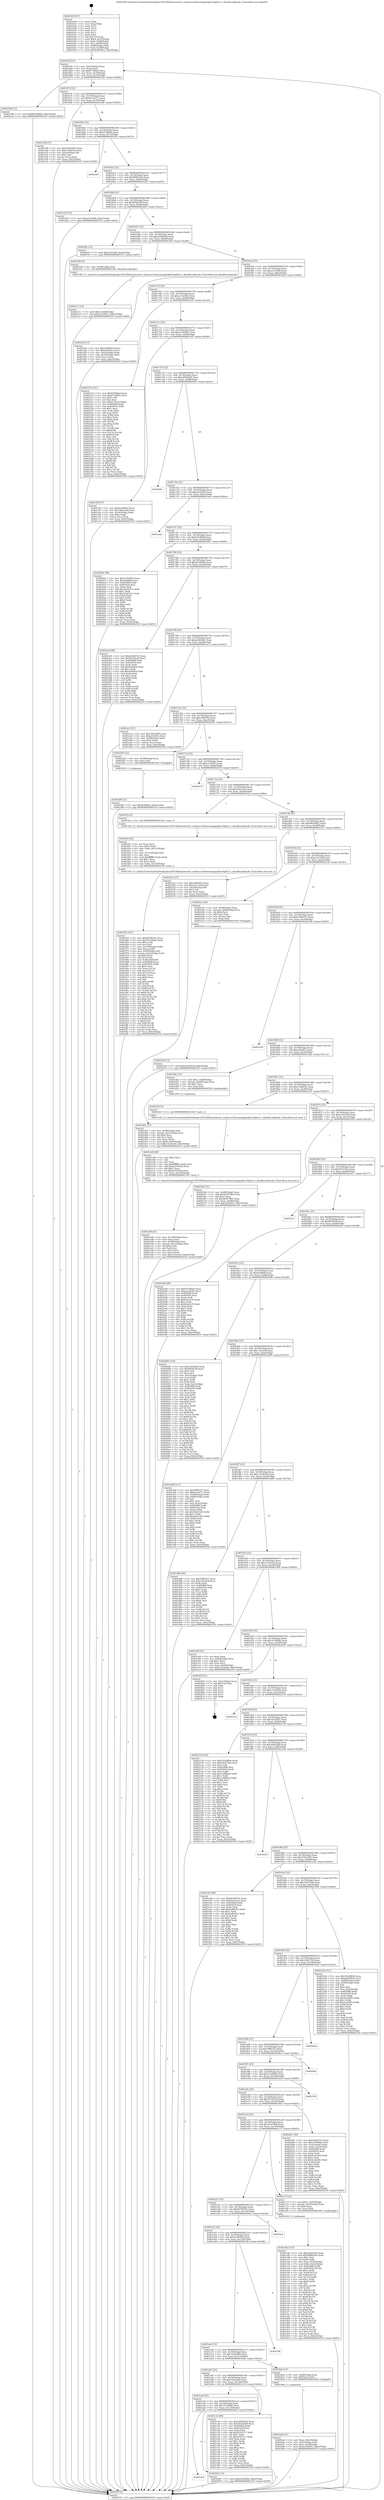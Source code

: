 digraph "0x401630" {
  label = "0x401630 (/mnt/c/Users/mathe/Desktop/tcc/POCII/binaries/extr_nodemcu-firmwareappsqlite3sqlite3.c_disableLookaside_Final-ollvm.out::main(0))"
  labelloc = "t"
  node[shape=record]

  Entry [label="",width=0.3,height=0.3,shape=circle,fillcolor=black,style=filled]
  "0x40165f" [label="{
     0x40165f [23]\l
     | [instrs]\l
     &nbsp;&nbsp;0x40165f \<+3\>: mov -0x6c(%rbp),%eax\l
     &nbsp;&nbsp;0x401662 \<+2\>: mov %eax,%ecx\l
     &nbsp;&nbsp;0x401664 \<+6\>: sub $0x877df9c0,%ecx\l
     &nbsp;&nbsp;0x40166a \<+3\>: mov %eax,-0x70(%rbp)\l
     &nbsp;&nbsp;0x40166d \<+3\>: mov %ecx,-0x74(%rbp)\l
     &nbsp;&nbsp;0x401670 \<+6\>: je 000000000040239d \<main+0xd6d\>\l
  }"]
  "0x40239d" [label="{
     0x40239d [12]\l
     | [instrs]\l
     &nbsp;&nbsp;0x40239d \<+7\>: movl $0xb41468b6,-0x6c(%rbp)\l
     &nbsp;&nbsp;0x4023a4 \<+5\>: jmp 000000000040255f \<main+0xf2f\>\l
  }"]
  "0x401676" [label="{
     0x401676 [22]\l
     | [instrs]\l
     &nbsp;&nbsp;0x401676 \<+5\>: jmp 000000000040167b \<main+0x4b\>\l
     &nbsp;&nbsp;0x40167b \<+3\>: mov -0x70(%rbp),%eax\l
     &nbsp;&nbsp;0x40167e \<+5\>: sub $0x8a1a07c7,%eax\l
     &nbsp;&nbsp;0x401683 \<+3\>: mov %eax,-0x78(%rbp)\l
     &nbsp;&nbsp;0x401686 \<+6\>: je 0000000000401e48 \<main+0x818\>\l
  }"]
  Exit [label="",width=0.3,height=0.3,shape=circle,fillcolor=black,style=filled,peripheries=2]
  "0x401e48" [label="{
     0x401e48 [27]\l
     | [instrs]\l
     &nbsp;&nbsp;0x401e48 \<+5\>: mov $0x230e5585,%eax\l
     &nbsp;&nbsp;0x401e4d \<+5\>: mov $0xe7add55a,%ecx\l
     &nbsp;&nbsp;0x401e52 \<+3\>: mov -0x2e(%rbp),%dl\l
     &nbsp;&nbsp;0x401e55 \<+3\>: test $0x1,%dl\l
     &nbsp;&nbsp;0x401e58 \<+3\>: cmovne %ecx,%eax\l
     &nbsp;&nbsp;0x401e5b \<+3\>: mov %eax,-0x6c(%rbp)\l
     &nbsp;&nbsp;0x401e5e \<+5\>: jmp 000000000040255f \<main+0xf2f\>\l
  }"]
  "0x40168c" [label="{
     0x40168c [22]\l
     | [instrs]\l
     &nbsp;&nbsp;0x40168c \<+5\>: jmp 0000000000401691 \<main+0x61\>\l
     &nbsp;&nbsp;0x401691 \<+3\>: mov -0x70(%rbp),%eax\l
     &nbsp;&nbsp;0x401694 \<+5\>: sub $0x9318fda6,%eax\l
     &nbsp;&nbsp;0x401699 \<+3\>: mov %eax,-0x7c(%rbp)\l
     &nbsp;&nbsp;0x40169c \<+6\>: je 0000000000402545 \<main+0xf15\>\l
  }"]
  "0x40228f" [label="{
     0x40228f [12]\l
     | [instrs]\l
     &nbsp;&nbsp;0x40228f \<+7\>: movl $0xffc499e8,-0x6c(%rbp)\l
     &nbsp;&nbsp;0x402296 \<+5\>: jmp 000000000040255f \<main+0xf2f\>\l
  }"]
  "0x402545" [label="{
     0x402545\l
  }", style=dashed]
  "0x4016a2" [label="{
     0x4016a2 [22]\l
     | [instrs]\l
     &nbsp;&nbsp;0x4016a2 \<+5\>: jmp 00000000004016a7 \<main+0x77\>\l
     &nbsp;&nbsp;0x4016a7 \<+3\>: mov -0x70(%rbp),%eax\l
     &nbsp;&nbsp;0x4016aa \<+5\>: sub $0x9488e03d,%eax\l
     &nbsp;&nbsp;0x4016af \<+3\>: mov %eax,-0x80(%rbp)\l
     &nbsp;&nbsp;0x4016b2 \<+6\>: je 0000000000401d23 \<main+0x6f3\>\l
  }"]
  "0x402258" [label="{
     0x402258 [12]\l
     | [instrs]\l
     &nbsp;&nbsp;0x402258 \<+7\>: movl $0xee29c65d,-0x6c(%rbp)\l
     &nbsp;&nbsp;0x40225f \<+5\>: jmp 000000000040255f \<main+0xf2f\>\l
  }"]
  "0x401d23" [label="{
     0x401d23 [12]\l
     | [instrs]\l
     &nbsp;&nbsp;0x401d23 \<+7\>: movl $0xac07ed6f,-0x6c(%rbp)\l
     &nbsp;&nbsp;0x401d2a \<+5\>: jmp 000000000040255f \<main+0xf2f\>\l
  }"]
  "0x4016b8" [label="{
     0x4016b8 [25]\l
     | [instrs]\l
     &nbsp;&nbsp;0x4016b8 \<+5\>: jmp 00000000004016bd \<main+0x8d\>\l
     &nbsp;&nbsp;0x4016bd \<+3\>: mov -0x70(%rbp),%eax\l
     &nbsp;&nbsp;0x4016c0 \<+5\>: sub $0x9d5b1f2f,%eax\l
     &nbsp;&nbsp;0x4016c5 \<+6\>: mov %eax,-0x84(%rbp)\l
     &nbsp;&nbsp;0x4016cb \<+6\>: je 00000000004020fc \<main+0xacc\>\l
  }"]
  "0x402111" [label="{
     0x402111 [19]\l
     | [instrs]\l
     &nbsp;&nbsp;0x402111 \<+7\>: movl $0x0,-0x68(%rbp)\l
     &nbsp;&nbsp;0x402118 \<+7\>: movl $0x1b22f951,-0x6c(%rbp)\l
     &nbsp;&nbsp;0x40211f \<+5\>: jmp 000000000040255f \<main+0xf2f\>\l
  }"]
  "0x4020fc" [label="{
     0x4020fc [12]\l
     | [instrs]\l
     &nbsp;&nbsp;0x4020fc \<+7\>: movl $0xac07ed6f,-0x6c(%rbp)\l
     &nbsp;&nbsp;0x402103 \<+5\>: jmp 000000000040255f \<main+0xf2f\>\l
  }"]
  "0x4016d1" [label="{
     0x4016d1 [25]\l
     | [instrs]\l
     &nbsp;&nbsp;0x4016d1 \<+5\>: jmp 00000000004016d6 \<main+0xa6\>\l
     &nbsp;&nbsp;0x4016d6 \<+3\>: mov -0x70(%rbp),%eax\l
     &nbsp;&nbsp;0x4016d9 \<+5\>: sub $0xa29d0d1b,%eax\l
     &nbsp;&nbsp;0x4016de \<+6\>: mov %eax,-0x88(%rbp)\l
     &nbsp;&nbsp;0x4016e4 \<+6\>: je 0000000000402108 \<main+0xad8\>\l
  }"]
  "0x401ab9" [label="{
     0x401ab9\l
  }", style=dashed]
  "0x402108" [label="{
     0x402108 [9]\l
     | [instrs]\l
     &nbsp;&nbsp;0x402108 \<+4\>: mov -0x58(%rbp),%rdi\l
     &nbsp;&nbsp;0x40210c \<+5\>: call 00000000004015f0 \<disableLookaside\>\l
     | [calls]\l
     &nbsp;&nbsp;0x4015f0 \{1\} (/mnt/c/Users/mathe/Desktop/tcc/POCII/binaries/extr_nodemcu-firmwareappsqlite3sqlite3.c_disableLookaside_Final-ollvm.out::disableLookaside)\l
  }"]
  "0x4016ea" [label="{
     0x4016ea [25]\l
     | [instrs]\l
     &nbsp;&nbsp;0x4016ea \<+5\>: jmp 00000000004016ef \<main+0xbf\>\l
     &nbsp;&nbsp;0x4016ef \<+3\>: mov -0x70(%rbp),%eax\l
     &nbsp;&nbsp;0x4016f2 \<+5\>: sub $0xac07ed6f,%eax\l
     &nbsp;&nbsp;0x4016f7 \<+6\>: mov %eax,-0x8c(%rbp)\l
     &nbsp;&nbsp;0x4016fd \<+6\>: je 0000000000401d2f \<main+0x6ff\>\l
  }"]
  "0x402002" [label="{
     0x402002 [12]\l
     | [instrs]\l
     &nbsp;&nbsp;0x402002 \<+7\>: movl $0xb2d3f6b8,-0x6c(%rbp)\l
     &nbsp;&nbsp;0x402009 \<+5\>: jmp 000000000040255f \<main+0xf2f\>\l
  }"]
  "0x401d2f" [label="{
     0x401d2f [27]\l
     | [instrs]\l
     &nbsp;&nbsp;0x401d2f \<+5\>: mov $0xa29d0d1b,%eax\l
     &nbsp;&nbsp;0x401d34 \<+5\>: mov $0xe64cdfcc,%ecx\l
     &nbsp;&nbsp;0x401d39 \<+3\>: mov -0x5c(%rbp),%edx\l
     &nbsp;&nbsp;0x401d3c \<+3\>: cmp -0x50(%rbp),%edx\l
     &nbsp;&nbsp;0x401d3f \<+3\>: cmovl %ecx,%eax\l
     &nbsp;&nbsp;0x401d42 \<+3\>: mov %eax,-0x6c(%rbp)\l
     &nbsp;&nbsp;0x401d45 \<+5\>: jmp 000000000040255f \<main+0xf2f\>\l
  }"]
  "0x401703" [label="{
     0x401703 [25]\l
     | [instrs]\l
     &nbsp;&nbsp;0x401703 \<+5\>: jmp 0000000000401708 \<main+0xd8\>\l
     &nbsp;&nbsp;0x401708 \<+3\>: mov -0x70(%rbp),%eax\l
     &nbsp;&nbsp;0x40170b \<+5\>: sub $0xac1a02b5,%eax\l
     &nbsp;&nbsp;0x401710 \<+6\>: mov %eax,-0x90(%rbp)\l
     &nbsp;&nbsp;0x401716 \<+6\>: je 0000000000402310 \<main+0xce0\>\l
  }"]
  "0x401f5b" [label="{
     0x401f5b [167]\l
     | [instrs]\l
     &nbsp;&nbsp;0x401f5b \<+5\>: mov $0x66700391,%ecx\l
     &nbsp;&nbsp;0x401f60 \<+5\>: mov $0x7d724b66,%edx\l
     &nbsp;&nbsp;0x401f65 \<+3\>: mov $0x1,%dil\l
     &nbsp;&nbsp;0x401f68 \<+2\>: xor %esi,%esi\l
     &nbsp;&nbsp;0x401f6a \<+7\>: mov -0x130(%rbp),%r8d\l
     &nbsp;&nbsp;0x401f71 \<+4\>: imul %eax,%r8d\l
     &nbsp;&nbsp;0x401f75 \<+4\>: mov -0x58(%rbp),%r9\l
     &nbsp;&nbsp;0x401f79 \<+4\>: movslq -0x5c(%rbp),%r10\l
     &nbsp;&nbsp;0x401f7d \<+4\>: shl $0x4,%r10\l
     &nbsp;&nbsp;0x401f81 \<+3\>: add %r10,%r9\l
     &nbsp;&nbsp;0x401f84 \<+4\>: mov %r8d,0x8(%r9)\l
     &nbsp;&nbsp;0x401f88 \<+7\>: mov 0x405068,%eax\l
     &nbsp;&nbsp;0x401f8f \<+8\>: mov 0x405054,%r8d\l
     &nbsp;&nbsp;0x401f97 \<+3\>: sub $0x1,%esi\l
     &nbsp;&nbsp;0x401f9a \<+3\>: mov %eax,%r11d\l
     &nbsp;&nbsp;0x401f9d \<+3\>: add %esi,%r11d\l
     &nbsp;&nbsp;0x401fa0 \<+4\>: imul %r11d,%eax\l
     &nbsp;&nbsp;0x401fa4 \<+3\>: and $0x1,%eax\l
     &nbsp;&nbsp;0x401fa7 \<+3\>: cmp $0x0,%eax\l
     &nbsp;&nbsp;0x401faa \<+3\>: sete %bl\l
     &nbsp;&nbsp;0x401fad \<+4\>: cmp $0xa,%r8d\l
     &nbsp;&nbsp;0x401fb1 \<+4\>: setl %r14b\l
     &nbsp;&nbsp;0x401fb5 \<+3\>: mov %bl,%r15b\l
     &nbsp;&nbsp;0x401fb8 \<+4\>: xor $0xff,%r15b\l
     &nbsp;&nbsp;0x401fbc \<+3\>: mov %r14b,%r12b\l
     &nbsp;&nbsp;0x401fbf \<+4\>: xor $0xff,%r12b\l
     &nbsp;&nbsp;0x401fc3 \<+4\>: xor $0x0,%dil\l
     &nbsp;&nbsp;0x401fc7 \<+3\>: mov %r15b,%r13b\l
     &nbsp;&nbsp;0x401fca \<+4\>: and $0x0,%r13b\l
     &nbsp;&nbsp;0x401fce \<+3\>: and %dil,%bl\l
     &nbsp;&nbsp;0x401fd1 \<+3\>: mov %r12b,%al\l
     &nbsp;&nbsp;0x401fd4 \<+2\>: and $0x0,%al\l
     &nbsp;&nbsp;0x401fd6 \<+3\>: and %dil,%r14b\l
     &nbsp;&nbsp;0x401fd9 \<+3\>: or %bl,%r13b\l
     &nbsp;&nbsp;0x401fdc \<+3\>: or %r14b,%al\l
     &nbsp;&nbsp;0x401fdf \<+3\>: xor %al,%r13b\l
     &nbsp;&nbsp;0x401fe2 \<+3\>: or %r12b,%r15b\l
     &nbsp;&nbsp;0x401fe5 \<+4\>: xor $0xff,%r15b\l
     &nbsp;&nbsp;0x401fe9 \<+4\>: or $0x0,%dil\l
     &nbsp;&nbsp;0x401fed \<+3\>: and %dil,%r15b\l
     &nbsp;&nbsp;0x401ff0 \<+3\>: or %r15b,%r13b\l
     &nbsp;&nbsp;0x401ff3 \<+4\>: test $0x1,%r13b\l
     &nbsp;&nbsp;0x401ff7 \<+3\>: cmovne %edx,%ecx\l
     &nbsp;&nbsp;0x401ffa \<+3\>: mov %ecx,-0x6c(%rbp)\l
     &nbsp;&nbsp;0x401ffd \<+5\>: jmp 000000000040255f \<main+0xf2f\>\l
  }"]
  "0x402310" [label="{
     0x402310 [141]\l
     | [instrs]\l
     &nbsp;&nbsp;0x402310 \<+5\>: mov $0x9318fda6,%eax\l
     &nbsp;&nbsp;0x402315 \<+5\>: mov $0x877df9c0,%ecx\l
     &nbsp;&nbsp;0x40231a \<+2\>: mov $0x1,%dl\l
     &nbsp;&nbsp;0x40231c \<+2\>: xor %esi,%esi\l
     &nbsp;&nbsp;0x40231e \<+7\>: movl $0x0,-0x3c(%rbp)\l
     &nbsp;&nbsp;0x402325 \<+7\>: mov 0x405068,%edi\l
     &nbsp;&nbsp;0x40232c \<+8\>: mov 0x405054,%r8d\l
     &nbsp;&nbsp;0x402334 \<+3\>: sub $0x1,%esi\l
     &nbsp;&nbsp;0x402337 \<+3\>: mov %edi,%r9d\l
     &nbsp;&nbsp;0x40233a \<+3\>: add %esi,%r9d\l
     &nbsp;&nbsp;0x40233d \<+4\>: imul %r9d,%edi\l
     &nbsp;&nbsp;0x402341 \<+3\>: and $0x1,%edi\l
     &nbsp;&nbsp;0x402344 \<+3\>: cmp $0x0,%edi\l
     &nbsp;&nbsp;0x402347 \<+4\>: sete %r10b\l
     &nbsp;&nbsp;0x40234b \<+4\>: cmp $0xa,%r8d\l
     &nbsp;&nbsp;0x40234f \<+4\>: setl %r11b\l
     &nbsp;&nbsp;0x402353 \<+3\>: mov %r10b,%bl\l
     &nbsp;&nbsp;0x402356 \<+3\>: xor $0xff,%bl\l
     &nbsp;&nbsp;0x402359 \<+3\>: mov %r11b,%r14b\l
     &nbsp;&nbsp;0x40235c \<+4\>: xor $0xff,%r14b\l
     &nbsp;&nbsp;0x402360 \<+3\>: xor $0x1,%dl\l
     &nbsp;&nbsp;0x402363 \<+3\>: mov %bl,%r15b\l
     &nbsp;&nbsp;0x402366 \<+4\>: and $0xff,%r15b\l
     &nbsp;&nbsp;0x40236a \<+3\>: and %dl,%r10b\l
     &nbsp;&nbsp;0x40236d \<+3\>: mov %r14b,%r12b\l
     &nbsp;&nbsp;0x402370 \<+4\>: and $0xff,%r12b\l
     &nbsp;&nbsp;0x402374 \<+3\>: and %dl,%r11b\l
     &nbsp;&nbsp;0x402377 \<+3\>: or %r10b,%r15b\l
     &nbsp;&nbsp;0x40237a \<+3\>: or %r11b,%r12b\l
     &nbsp;&nbsp;0x40237d \<+3\>: xor %r12b,%r15b\l
     &nbsp;&nbsp;0x402380 \<+3\>: or %r14b,%bl\l
     &nbsp;&nbsp;0x402383 \<+3\>: xor $0xff,%bl\l
     &nbsp;&nbsp;0x402386 \<+3\>: or $0x1,%dl\l
     &nbsp;&nbsp;0x402389 \<+2\>: and %dl,%bl\l
     &nbsp;&nbsp;0x40238b \<+3\>: or %bl,%r15b\l
     &nbsp;&nbsp;0x40238e \<+4\>: test $0x1,%r15b\l
     &nbsp;&nbsp;0x402392 \<+3\>: cmovne %ecx,%eax\l
     &nbsp;&nbsp;0x402395 \<+3\>: mov %eax,-0x6c(%rbp)\l
     &nbsp;&nbsp;0x402398 \<+5\>: jmp 000000000040255f \<main+0xf2f\>\l
  }"]
  "0x40171c" [label="{
     0x40171c [25]\l
     | [instrs]\l
     &nbsp;&nbsp;0x40171c \<+5\>: jmp 0000000000401721 \<main+0xf1\>\l
     &nbsp;&nbsp;0x401721 \<+3\>: mov -0x70(%rbp),%eax\l
     &nbsp;&nbsp;0x401724 \<+5\>: sub $0xacb50d91,%eax\l
     &nbsp;&nbsp;0x401729 \<+6\>: mov %eax,-0x94(%rbp)\l
     &nbsp;&nbsp;0x40172f \<+6\>: je 0000000000401c00 \<main+0x5d0\>\l
  }"]
  "0x401f2f" [label="{
     0x401f2f [44]\l
     | [instrs]\l
     &nbsp;&nbsp;0x401f2f \<+2\>: xor %ecx,%ecx\l
     &nbsp;&nbsp;0x401f31 \<+5\>: mov $0x2,%edx\l
     &nbsp;&nbsp;0x401f36 \<+6\>: mov %edx,-0x12c(%rbp)\l
     &nbsp;&nbsp;0x401f3c \<+1\>: cltd\l
     &nbsp;&nbsp;0x401f3d \<+6\>: mov -0x12c(%rbp),%esi\l
     &nbsp;&nbsp;0x401f43 \<+2\>: idiv %esi\l
     &nbsp;&nbsp;0x401f45 \<+6\>: imul $0xfffffffe,%edx,%edx\l
     &nbsp;&nbsp;0x401f4b \<+3\>: sub $0x1,%ecx\l
     &nbsp;&nbsp;0x401f4e \<+2\>: sub %ecx,%edx\l
     &nbsp;&nbsp;0x401f50 \<+6\>: mov %edx,-0x130(%rbp)\l
     &nbsp;&nbsp;0x401f56 \<+5\>: call 0000000000401160 \<next_i\>\l
     | [calls]\l
     &nbsp;&nbsp;0x401160 \{1\} (/mnt/c/Users/mathe/Desktop/tcc/POCII/binaries/extr_nodemcu-firmwareappsqlite3sqlite3.c_disableLookaside_Final-ollvm.out::next_i)\l
  }"]
  "0x401c00" [label="{
     0x401c00 [27]\l
     | [instrs]\l
     &nbsp;&nbsp;0x401c00 \<+5\>: mov $0x6ca9945d,%eax\l
     &nbsp;&nbsp;0x401c05 \<+5\>: mov $0x744e29a9,%ecx\l
     &nbsp;&nbsp;0x401c0a \<+3\>: mov -0x34(%rbp),%edx\l
     &nbsp;&nbsp;0x401c0d \<+3\>: cmp $0x0,%edx\l
     &nbsp;&nbsp;0x401c10 \<+3\>: cmove %ecx,%eax\l
     &nbsp;&nbsp;0x401c13 \<+3\>: mov %eax,-0x6c(%rbp)\l
     &nbsp;&nbsp;0x401c16 \<+5\>: jmp 000000000040255f \<main+0xf2f\>\l
  }"]
  "0x401735" [label="{
     0x401735 [25]\l
     | [instrs]\l
     &nbsp;&nbsp;0x401735 \<+5\>: jmp 000000000040173a \<main+0x10a\>\l
     &nbsp;&nbsp;0x40173a \<+3\>: mov -0x70(%rbp),%eax\l
     &nbsp;&nbsp;0x40173d \<+5\>: sub $0xad5b0424,%eax\l
     &nbsp;&nbsp;0x401742 \<+6\>: mov %eax,-0x98(%rbp)\l
     &nbsp;&nbsp;0x401748 \<+6\>: je 000000000040248c \<main+0xe5c\>\l
  }"]
  "0x401e90" [label="{
     0x401e90 [41]\l
     | [instrs]\l
     &nbsp;&nbsp;0x401e90 \<+6\>: mov -0x128(%rbp),%ecx\l
     &nbsp;&nbsp;0x401e96 \<+3\>: imul %eax,%ecx\l
     &nbsp;&nbsp;0x401e99 \<+4\>: mov -0x58(%rbp),%rsi\l
     &nbsp;&nbsp;0x401e9d \<+4\>: movslq -0x5c(%rbp),%rdi\l
     &nbsp;&nbsp;0x401ea1 \<+4\>: shl $0x4,%rdi\l
     &nbsp;&nbsp;0x401ea5 \<+3\>: add %rdi,%rsi\l
     &nbsp;&nbsp;0x401ea8 \<+3\>: mov (%rsi),%rsi\l
     &nbsp;&nbsp;0x401eab \<+2\>: mov %ecx,(%rsi)\l
     &nbsp;&nbsp;0x401ead \<+7\>: movl $0x1531bced,-0x6c(%rbp)\l
     &nbsp;&nbsp;0x401eb4 \<+5\>: jmp 000000000040255f \<main+0xf2f\>\l
  }"]
  "0x40248c" [label="{
     0x40248c\l
  }", style=dashed]
  "0x40174e" [label="{
     0x40174e [25]\l
     | [instrs]\l
     &nbsp;&nbsp;0x40174e \<+5\>: jmp 0000000000401753 \<main+0x123\>\l
     &nbsp;&nbsp;0x401753 \<+3\>: mov -0x70(%rbp),%eax\l
     &nbsp;&nbsp;0x401756 \<+5\>: sub $0xb223fc9c,%eax\l
     &nbsp;&nbsp;0x40175b \<+6\>: mov %eax,-0x9c(%rbp)\l
     &nbsp;&nbsp;0x401761 \<+6\>: je 0000000000401ade \<main+0x4ae\>\l
  }"]
  "0x401e68" [label="{
     0x401e68 [40]\l
     | [instrs]\l
     &nbsp;&nbsp;0x401e68 \<+5\>: mov $0x2,%ecx\l
     &nbsp;&nbsp;0x401e6d \<+1\>: cltd\l
     &nbsp;&nbsp;0x401e6e \<+2\>: idiv %ecx\l
     &nbsp;&nbsp;0x401e70 \<+6\>: imul $0xfffffffe,%edx,%ecx\l
     &nbsp;&nbsp;0x401e76 \<+6\>: add $0xb2323b54,%ecx\l
     &nbsp;&nbsp;0x401e7c \<+3\>: add $0x1,%ecx\l
     &nbsp;&nbsp;0x401e7f \<+6\>: sub $0xb2323b54,%ecx\l
     &nbsp;&nbsp;0x401e85 \<+6\>: mov %ecx,-0x128(%rbp)\l
     &nbsp;&nbsp;0x401e8b \<+5\>: call 0000000000401160 \<next_i\>\l
     | [calls]\l
     &nbsp;&nbsp;0x401160 \{1\} (/mnt/c/Users/mathe/Desktop/tcc/POCII/binaries/extr_nodemcu-firmwareappsqlite3sqlite3.c_disableLookaside_Final-ollvm.out::next_i)\l
  }"]
  "0x401ade" [label="{
     0x401ade\l
  }", style=dashed]
  "0x401767" [label="{
     0x401767 [25]\l
     | [instrs]\l
     &nbsp;&nbsp;0x401767 \<+5\>: jmp 000000000040176c \<main+0x13c\>\l
     &nbsp;&nbsp;0x40176c \<+3\>: mov -0x70(%rbp),%eax\l
     &nbsp;&nbsp;0x40176f \<+5\>: sub $0xb2d3f6b8,%eax\l
     &nbsp;&nbsp;0x401774 \<+6\>: mov %eax,-0xa0(%rbp)\l
     &nbsp;&nbsp;0x40177a \<+6\>: je 000000000040200e \<main+0x9de\>\l
  }"]
  "0x401d61" [label="{
     0x401d61 [37]\l
     | [instrs]\l
     &nbsp;&nbsp;0x401d61 \<+4\>: mov -0x58(%rbp),%rdi\l
     &nbsp;&nbsp;0x401d65 \<+4\>: movslq -0x5c(%rbp),%rcx\l
     &nbsp;&nbsp;0x401d69 \<+4\>: shl $0x4,%rcx\l
     &nbsp;&nbsp;0x401d6d \<+3\>: add %rcx,%rdi\l
     &nbsp;&nbsp;0x401d70 \<+3\>: mov %rax,(%rdi)\l
     &nbsp;&nbsp;0x401d73 \<+7\>: movl $0x0,-0x64(%rbp)\l
     &nbsp;&nbsp;0x401d7a \<+7\>: movl $0x132e4a9d,-0x6c(%rbp)\l
     &nbsp;&nbsp;0x401d81 \<+5\>: jmp 000000000040255f \<main+0xf2f\>\l
  }"]
  "0x40200e" [label="{
     0x40200e [88]\l
     | [instrs]\l
     &nbsp;&nbsp;0x40200e \<+5\>: mov $0x1a3c4816,%eax\l
     &nbsp;&nbsp;0x402013 \<+5\>: mov $0xcfed688,%ecx\l
     &nbsp;&nbsp;0x402018 \<+7\>: mov 0x405068,%edx\l
     &nbsp;&nbsp;0x40201f \<+7\>: mov 0x405054,%esi\l
     &nbsp;&nbsp;0x402026 \<+2\>: mov %edx,%edi\l
     &nbsp;&nbsp;0x402028 \<+6\>: add $0x2a0d1d11,%edi\l
     &nbsp;&nbsp;0x40202e \<+3\>: sub $0x1,%edi\l
     &nbsp;&nbsp;0x402031 \<+6\>: sub $0x2a0d1d11,%edi\l
     &nbsp;&nbsp;0x402037 \<+3\>: imul %edi,%edx\l
     &nbsp;&nbsp;0x40203a \<+3\>: and $0x1,%edx\l
     &nbsp;&nbsp;0x40203d \<+3\>: cmp $0x0,%edx\l
     &nbsp;&nbsp;0x402040 \<+4\>: sete %r8b\l
     &nbsp;&nbsp;0x402044 \<+3\>: cmp $0xa,%esi\l
     &nbsp;&nbsp;0x402047 \<+4\>: setl %r9b\l
     &nbsp;&nbsp;0x40204b \<+3\>: mov %r8b,%r10b\l
     &nbsp;&nbsp;0x40204e \<+3\>: and %r9b,%r10b\l
     &nbsp;&nbsp;0x402051 \<+3\>: xor %r9b,%r8b\l
     &nbsp;&nbsp;0x402054 \<+3\>: or %r8b,%r10b\l
     &nbsp;&nbsp;0x402057 \<+4\>: test $0x1,%r10b\l
     &nbsp;&nbsp;0x40205b \<+3\>: cmovne %ecx,%eax\l
     &nbsp;&nbsp;0x40205e \<+3\>: mov %eax,-0x6c(%rbp)\l
     &nbsp;&nbsp;0x402061 \<+5\>: jmp 000000000040255f \<main+0xf2f\>\l
  }"]
  "0x401780" [label="{
     0x401780 [25]\l
     | [instrs]\l
     &nbsp;&nbsp;0x401780 \<+5\>: jmp 0000000000401785 \<main+0x155\>\l
     &nbsp;&nbsp;0x401785 \<+3\>: mov -0x70(%rbp),%eax\l
     &nbsp;&nbsp;0x401788 \<+5\>: sub $0xb41468b6,%eax\l
     &nbsp;&nbsp;0x40178d \<+6\>: mov %eax,-0xa4(%rbp)\l
     &nbsp;&nbsp;0x401793 \<+6\>: je 00000000004023a9 \<main+0xd79\>\l
  }"]
  "0x401c8a" [label="{
     0x401c8a [153]\l
     | [instrs]\l
     &nbsp;&nbsp;0x401c8a \<+5\>: mov $0xad5b0424,%ecx\l
     &nbsp;&nbsp;0x401c8f \<+5\>: mov $0x9488e03d,%edx\l
     &nbsp;&nbsp;0x401c94 \<+3\>: mov $0x1,%sil\l
     &nbsp;&nbsp;0x401c97 \<+3\>: xor %r8d,%r8d\l
     &nbsp;&nbsp;0x401c9a \<+4\>: mov %rax,-0x58(%rbp)\l
     &nbsp;&nbsp;0x401c9e \<+7\>: movl $0x0,-0x5c(%rbp)\l
     &nbsp;&nbsp;0x401ca5 \<+8\>: mov 0x405068,%r9d\l
     &nbsp;&nbsp;0x401cad \<+8\>: mov 0x405054,%r10d\l
     &nbsp;&nbsp;0x401cb5 \<+4\>: sub $0x1,%r8d\l
     &nbsp;&nbsp;0x401cb9 \<+3\>: mov %r9d,%r11d\l
     &nbsp;&nbsp;0x401cbc \<+3\>: add %r8d,%r11d\l
     &nbsp;&nbsp;0x401cbf \<+4\>: imul %r11d,%r9d\l
     &nbsp;&nbsp;0x401cc3 \<+4\>: and $0x1,%r9d\l
     &nbsp;&nbsp;0x401cc7 \<+4\>: cmp $0x0,%r9d\l
     &nbsp;&nbsp;0x401ccb \<+3\>: sete %bl\l
     &nbsp;&nbsp;0x401cce \<+4\>: cmp $0xa,%r10d\l
     &nbsp;&nbsp;0x401cd2 \<+4\>: setl %r14b\l
     &nbsp;&nbsp;0x401cd6 \<+3\>: mov %bl,%r15b\l
     &nbsp;&nbsp;0x401cd9 \<+4\>: xor $0xff,%r15b\l
     &nbsp;&nbsp;0x401cdd \<+3\>: mov %r14b,%r12b\l
     &nbsp;&nbsp;0x401ce0 \<+4\>: xor $0xff,%r12b\l
     &nbsp;&nbsp;0x401ce4 \<+4\>: xor $0x1,%sil\l
     &nbsp;&nbsp;0x401ce8 \<+3\>: mov %r15b,%r13b\l
     &nbsp;&nbsp;0x401ceb \<+4\>: and $0xff,%r13b\l
     &nbsp;&nbsp;0x401cef \<+3\>: and %sil,%bl\l
     &nbsp;&nbsp;0x401cf2 \<+3\>: mov %r12b,%al\l
     &nbsp;&nbsp;0x401cf5 \<+2\>: and $0xff,%al\l
     &nbsp;&nbsp;0x401cf7 \<+3\>: and %sil,%r14b\l
     &nbsp;&nbsp;0x401cfa \<+3\>: or %bl,%r13b\l
     &nbsp;&nbsp;0x401cfd \<+3\>: or %r14b,%al\l
     &nbsp;&nbsp;0x401d00 \<+3\>: xor %al,%r13b\l
     &nbsp;&nbsp;0x401d03 \<+3\>: or %r12b,%r15b\l
     &nbsp;&nbsp;0x401d06 \<+4\>: xor $0xff,%r15b\l
     &nbsp;&nbsp;0x401d0a \<+4\>: or $0x1,%sil\l
     &nbsp;&nbsp;0x401d0e \<+3\>: and %sil,%r15b\l
     &nbsp;&nbsp;0x401d11 \<+3\>: or %r15b,%r13b\l
     &nbsp;&nbsp;0x401d14 \<+4\>: test $0x1,%r13b\l
     &nbsp;&nbsp;0x401d18 \<+3\>: cmovne %edx,%ecx\l
     &nbsp;&nbsp;0x401d1b \<+3\>: mov %ecx,-0x6c(%rbp)\l
     &nbsp;&nbsp;0x401d1e \<+5\>: jmp 000000000040255f \<main+0xf2f\>\l
  }"]
  "0x4023a9" [label="{
     0x4023a9 [88]\l
     | [instrs]\l
     &nbsp;&nbsp;0x4023a9 \<+5\>: mov $0xe50e87e5,%eax\l
     &nbsp;&nbsp;0x4023ae \<+5\>: mov $0x567d5e28,%ecx\l
     &nbsp;&nbsp;0x4023b3 \<+7\>: mov 0x405068,%edx\l
     &nbsp;&nbsp;0x4023ba \<+7\>: mov 0x405054,%esi\l
     &nbsp;&nbsp;0x4023c1 \<+2\>: mov %edx,%edi\l
     &nbsp;&nbsp;0x4023c3 \<+6\>: add $0x4a496ed,%edi\l
     &nbsp;&nbsp;0x4023c9 \<+3\>: sub $0x1,%edi\l
     &nbsp;&nbsp;0x4023cc \<+6\>: sub $0x4a496ed,%edi\l
     &nbsp;&nbsp;0x4023d2 \<+3\>: imul %edi,%edx\l
     &nbsp;&nbsp;0x4023d5 \<+3\>: and $0x1,%edx\l
     &nbsp;&nbsp;0x4023d8 \<+3\>: cmp $0x0,%edx\l
     &nbsp;&nbsp;0x4023db \<+4\>: sete %r8b\l
     &nbsp;&nbsp;0x4023df \<+3\>: cmp $0xa,%esi\l
     &nbsp;&nbsp;0x4023e2 \<+4\>: setl %r9b\l
     &nbsp;&nbsp;0x4023e6 \<+3\>: mov %r8b,%r10b\l
     &nbsp;&nbsp;0x4023e9 \<+3\>: and %r9b,%r10b\l
     &nbsp;&nbsp;0x4023ec \<+3\>: xor %r9b,%r8b\l
     &nbsp;&nbsp;0x4023ef \<+3\>: or %r8b,%r10b\l
     &nbsp;&nbsp;0x4023f2 \<+4\>: test $0x1,%r10b\l
     &nbsp;&nbsp;0x4023f6 \<+3\>: cmovne %ecx,%eax\l
     &nbsp;&nbsp;0x4023f9 \<+3\>: mov %eax,-0x6c(%rbp)\l
     &nbsp;&nbsp;0x4023fc \<+5\>: jmp 000000000040255f \<main+0xf2f\>\l
  }"]
  "0x401799" [label="{
     0x401799 [25]\l
     | [instrs]\l
     &nbsp;&nbsp;0x401799 \<+5\>: jmp 000000000040179e \<main+0x16e\>\l
     &nbsp;&nbsp;0x40179e \<+3\>: mov -0x70(%rbp),%eax\l
     &nbsp;&nbsp;0x4017a1 \<+5\>: sub $0xbe002db1,%eax\l
     &nbsp;&nbsp;0x4017a6 \<+6\>: mov %eax,-0xa8(%rbp)\l
     &nbsp;&nbsp;0x4017ac \<+6\>: je 0000000000401ac3 \<main+0x493\>\l
  }"]
  "0x401aa0" [label="{
     0x401aa0 [25]\l
     | [instrs]\l
     &nbsp;&nbsp;0x401aa0 \<+5\>: jmp 0000000000401aa5 \<main+0x475\>\l
     &nbsp;&nbsp;0x401aa5 \<+3\>: mov -0x70(%rbp),%eax\l
     &nbsp;&nbsp;0x401aa8 \<+5\>: sub $0x7d724b66,%eax\l
     &nbsp;&nbsp;0x401aad \<+6\>: mov %eax,-0x124(%rbp)\l
     &nbsp;&nbsp;0x401ab3 \<+6\>: je 0000000000402002 \<main+0x9d2\>\l
  }"]
  "0x401ac3" [label="{
     0x401ac3 [27]\l
     | [instrs]\l
     &nbsp;&nbsp;0x401ac3 \<+5\>: mov $0x72b5c860,%eax\l
     &nbsp;&nbsp;0x401ac8 \<+5\>: mov $0xb223fc9c,%ecx\l
     &nbsp;&nbsp;0x401acd \<+3\>: mov -0x38(%rbp),%edx\l
     &nbsp;&nbsp;0x401ad0 \<+3\>: cmp $0x2,%edx\l
     &nbsp;&nbsp;0x401ad3 \<+3\>: cmovne %ecx,%eax\l
     &nbsp;&nbsp;0x401ad6 \<+3\>: mov %eax,-0x6c(%rbp)\l
     &nbsp;&nbsp;0x401ad9 \<+5\>: jmp 000000000040255f \<main+0xf2f\>\l
  }"]
  "0x4017b2" [label="{
     0x4017b2 [25]\l
     | [instrs]\l
     &nbsp;&nbsp;0x4017b2 \<+5\>: jmp 00000000004017b7 \<main+0x187\>\l
     &nbsp;&nbsp;0x4017b7 \<+3\>: mov -0x70(%rbp),%eax\l
     &nbsp;&nbsp;0x4017ba \<+5\>: sub $0xc4985f5e,%eax\l
     &nbsp;&nbsp;0x4017bf \<+6\>: mov %eax,-0xac(%rbp)\l
     &nbsp;&nbsp;0x4017c5 \<+6\>: je 0000000000402283 \<main+0xc53\>\l
  }"]
  "0x40255f" [label="{
     0x40255f [5]\l
     | [instrs]\l
     &nbsp;&nbsp;0x40255f \<+5\>: jmp 000000000040165f \<main+0x2f\>\l
  }"]
  "0x401630" [label="{
     0x401630 [47]\l
     | [instrs]\l
     &nbsp;&nbsp;0x401630 \<+1\>: push %rbp\l
     &nbsp;&nbsp;0x401631 \<+3\>: mov %rsp,%rbp\l
     &nbsp;&nbsp;0x401634 \<+2\>: push %r15\l
     &nbsp;&nbsp;0x401636 \<+2\>: push %r14\l
     &nbsp;&nbsp;0x401638 \<+2\>: push %r13\l
     &nbsp;&nbsp;0x40163a \<+2\>: push %r12\l
     &nbsp;&nbsp;0x40163c \<+1\>: push %rbx\l
     &nbsp;&nbsp;0x40163d \<+7\>: sub $0x118,%rsp\l
     &nbsp;&nbsp;0x401644 \<+7\>: movl $0x0,-0x3c(%rbp)\l
     &nbsp;&nbsp;0x40164b \<+3\>: mov %edi,-0x40(%rbp)\l
     &nbsp;&nbsp;0x40164e \<+4\>: mov %rsi,-0x48(%rbp)\l
     &nbsp;&nbsp;0x401652 \<+3\>: mov -0x40(%rbp),%edi\l
     &nbsp;&nbsp;0x401655 \<+3\>: mov %edi,-0x38(%rbp)\l
     &nbsp;&nbsp;0x401658 \<+7\>: movl $0xbe002db1,-0x6c(%rbp)\l
  }"]
  "0x401c1b" [label="{
     0x401c1b [88]\l
     | [instrs]\l
     &nbsp;&nbsp;0x401c1b \<+5\>: mov $0xad5b0424,%eax\l
     &nbsp;&nbsp;0x401c20 \<+5\>: mov $0x5d3c54b8,%ecx\l
     &nbsp;&nbsp;0x401c25 \<+7\>: mov 0x405068,%edx\l
     &nbsp;&nbsp;0x401c2c \<+7\>: mov 0x405054,%esi\l
     &nbsp;&nbsp;0x401c33 \<+2\>: mov %edx,%edi\l
     &nbsp;&nbsp;0x401c35 \<+6\>: add $0xfe501517,%edi\l
     &nbsp;&nbsp;0x401c3b \<+3\>: sub $0x1,%edi\l
     &nbsp;&nbsp;0x401c3e \<+6\>: sub $0xfe501517,%edi\l
     &nbsp;&nbsp;0x401c44 \<+3\>: imul %edi,%edx\l
     &nbsp;&nbsp;0x401c47 \<+3\>: and $0x1,%edx\l
     &nbsp;&nbsp;0x401c4a \<+3\>: cmp $0x0,%edx\l
     &nbsp;&nbsp;0x401c4d \<+4\>: sete %r8b\l
     &nbsp;&nbsp;0x401c51 \<+3\>: cmp $0xa,%esi\l
     &nbsp;&nbsp;0x401c54 \<+4\>: setl %r9b\l
     &nbsp;&nbsp;0x401c58 \<+3\>: mov %r8b,%r10b\l
     &nbsp;&nbsp;0x401c5b \<+3\>: and %r9b,%r10b\l
     &nbsp;&nbsp;0x401c5e \<+3\>: xor %r9b,%r8b\l
     &nbsp;&nbsp;0x401c61 \<+3\>: or %r8b,%r10b\l
     &nbsp;&nbsp;0x401c64 \<+4\>: test $0x1,%r10b\l
     &nbsp;&nbsp;0x401c68 \<+3\>: cmovne %ecx,%eax\l
     &nbsp;&nbsp;0x401c6b \<+3\>: mov %eax,-0x6c(%rbp)\l
     &nbsp;&nbsp;0x401c6e \<+5\>: jmp 000000000040255f \<main+0xf2f\>\l
  }"]
  "0x402283" [label="{
     0x402283 [12]\l
     | [instrs]\l
     &nbsp;&nbsp;0x402283 \<+4\>: mov -0x58(%rbp),%rax\l
     &nbsp;&nbsp;0x402287 \<+3\>: mov %rax,%rdi\l
     &nbsp;&nbsp;0x40228a \<+5\>: call 0000000000401030 \<free@plt\>\l
     | [calls]\l
     &nbsp;&nbsp;0x401030 \{1\} (unknown)\l
  }"]
  "0x4017cb" [label="{
     0x4017cb [25]\l
     | [instrs]\l
     &nbsp;&nbsp;0x4017cb \<+5\>: jmp 00000000004017d0 \<main+0x1a0\>\l
     &nbsp;&nbsp;0x4017d0 \<+3\>: mov -0x70(%rbp),%eax\l
     &nbsp;&nbsp;0x4017d3 \<+5\>: sub $0xca1f9d47,%eax\l
     &nbsp;&nbsp;0x4017d8 \<+6\>: mov %eax,-0xb0(%rbp)\l
     &nbsp;&nbsp;0x4017de \<+6\>: je 0000000000402474 \<main+0xe44\>\l
  }"]
  "0x401beb" [label="{
     0x401beb [21]\l
     | [instrs]\l
     &nbsp;&nbsp;0x401beb \<+3\>: mov %eax,-0x4c(%rbp)\l
     &nbsp;&nbsp;0x401bee \<+3\>: mov -0x4c(%rbp),%eax\l
     &nbsp;&nbsp;0x401bf1 \<+3\>: mov %eax,-0x34(%rbp)\l
     &nbsp;&nbsp;0x401bf4 \<+7\>: movl $0xacb50d91,-0x6c(%rbp)\l
     &nbsp;&nbsp;0x401bfb \<+5\>: jmp 000000000040255f \<main+0xf2f\>\l
  }"]
  "0x402474" [label="{
     0x402474\l
  }", style=dashed]
  "0x4017e4" [label="{
     0x4017e4 [25]\l
     | [instrs]\l
     &nbsp;&nbsp;0x4017e4 \<+5\>: jmp 00000000004017e9 \<main+0x1b9\>\l
     &nbsp;&nbsp;0x4017e9 \<+3\>: mov -0x70(%rbp),%eax\l
     &nbsp;&nbsp;0x4017ec \<+5\>: sub $0xd1815a1a,%eax\l
     &nbsp;&nbsp;0x4017f1 \<+6\>: mov %eax,-0xb4(%rbp)\l
     &nbsp;&nbsp;0x4017f7 \<+6\>: je 0000000000401f2a \<main+0x8fa\>\l
  }"]
  "0x401a87" [label="{
     0x401a87 [25]\l
     | [instrs]\l
     &nbsp;&nbsp;0x401a87 \<+5\>: jmp 0000000000401a8c \<main+0x45c\>\l
     &nbsp;&nbsp;0x401a8c \<+3\>: mov -0x70(%rbp),%eax\l
     &nbsp;&nbsp;0x401a8f \<+5\>: sub $0x744e29a9,%eax\l
     &nbsp;&nbsp;0x401a94 \<+6\>: mov %eax,-0x120(%rbp)\l
     &nbsp;&nbsp;0x401a9a \<+6\>: je 0000000000401c1b \<main+0x5eb\>\l
  }"]
  "0x401f2a" [label="{
     0x401f2a [5]\l
     | [instrs]\l
     &nbsp;&nbsp;0x401f2a \<+5\>: call 0000000000401160 \<next_i\>\l
     | [calls]\l
     &nbsp;&nbsp;0x401160 \{1\} (/mnt/c/Users/mathe/Desktop/tcc/POCII/binaries/extr_nodemcu-firmwareappsqlite3sqlite3.c_disableLookaside_Final-ollvm.out::next_i)\l
  }"]
  "0x4017fd" [label="{
     0x4017fd [25]\l
     | [instrs]\l
     &nbsp;&nbsp;0x4017fd \<+5\>: jmp 0000000000401802 \<main+0x1d2\>\l
     &nbsp;&nbsp;0x401802 \<+3\>: mov -0x70(%rbp),%eax\l
     &nbsp;&nbsp;0x401805 \<+5\>: sub $0xd4659832,%eax\l
     &nbsp;&nbsp;0x40180a \<+6\>: mov %eax,-0xb8(%rbp)\l
     &nbsp;&nbsp;0x401810 \<+6\>: je 0000000000402223 \<main+0xbf3\>\l
  }"]
  "0x401bde" [label="{
     0x401bde [13]\l
     | [instrs]\l
     &nbsp;&nbsp;0x401bde \<+4\>: mov -0x48(%rbp),%rax\l
     &nbsp;&nbsp;0x401be2 \<+4\>: mov 0x8(%rax),%rdi\l
     &nbsp;&nbsp;0x401be6 \<+5\>: call 0000000000401060 \<atoi@plt\>\l
     | [calls]\l
     &nbsp;&nbsp;0x401060 \{1\} (unknown)\l
  }"]
  "0x402223" [label="{
     0x402223 [27]\l
     | [instrs]\l
     &nbsp;&nbsp;0x402223 \<+5\>: mov $0xc4985f5e,%eax\l
     &nbsp;&nbsp;0x402228 \<+5\>: mov $0xe15c7d2f,%ecx\l
     &nbsp;&nbsp;0x40222d \<+3\>: mov -0x2d(%rbp),%dl\l
     &nbsp;&nbsp;0x402230 \<+3\>: test $0x1,%dl\l
     &nbsp;&nbsp;0x402233 \<+3\>: cmovne %ecx,%eax\l
     &nbsp;&nbsp;0x402236 \<+3\>: mov %eax,-0x6c(%rbp)\l
     &nbsp;&nbsp;0x402239 \<+5\>: jmp 000000000040255f \<main+0xf2f\>\l
  }"]
  "0x401816" [label="{
     0x401816 [25]\l
     | [instrs]\l
     &nbsp;&nbsp;0x401816 \<+5\>: jmp 000000000040181b \<main+0x1eb\>\l
     &nbsp;&nbsp;0x40181b \<+3\>: mov -0x70(%rbp),%eax\l
     &nbsp;&nbsp;0x40181e \<+5\>: sub $0xe15c7d2f,%eax\l
     &nbsp;&nbsp;0x401823 \<+6\>: mov %eax,-0xbc(%rbp)\l
     &nbsp;&nbsp;0x401829 \<+6\>: je 000000000040223e \<main+0xc0e\>\l
  }"]
  "0x401a6e" [label="{
     0x401a6e [25]\l
     | [instrs]\l
     &nbsp;&nbsp;0x401a6e \<+5\>: jmp 0000000000401a73 \<main+0x443\>\l
     &nbsp;&nbsp;0x401a73 \<+3\>: mov -0x70(%rbp),%eax\l
     &nbsp;&nbsp;0x401a76 \<+5\>: sub $0x72b5c860,%eax\l
     &nbsp;&nbsp;0x401a7b \<+6\>: mov %eax,-0x11c(%rbp)\l
     &nbsp;&nbsp;0x401a81 \<+6\>: je 0000000000401bde \<main+0x5ae\>\l
  }"]
  "0x40223e" [label="{
     0x40223e [26]\l
     | [instrs]\l
     &nbsp;&nbsp;0x40223e \<+4\>: mov -0x58(%rbp),%rax\l
     &nbsp;&nbsp;0x402242 \<+4\>: movslq -0x68(%rbp),%rcx\l
     &nbsp;&nbsp;0x402246 \<+4\>: shl $0x4,%rcx\l
     &nbsp;&nbsp;0x40224a \<+3\>: add %rcx,%rax\l
     &nbsp;&nbsp;0x40224d \<+3\>: mov (%rax),%rax\l
     &nbsp;&nbsp;0x402250 \<+3\>: mov %rax,%rdi\l
     &nbsp;&nbsp;0x402253 \<+5\>: call 0000000000401030 \<free@plt\>\l
     | [calls]\l
     &nbsp;&nbsp;0x401030 \{1\} (unknown)\l
  }"]
  "0x40182f" [label="{
     0x40182f [25]\l
     | [instrs]\l
     &nbsp;&nbsp;0x40182f \<+5\>: jmp 0000000000401834 \<main+0x204\>\l
     &nbsp;&nbsp;0x401834 \<+3\>: mov -0x70(%rbp),%eax\l
     &nbsp;&nbsp;0x401837 \<+5\>: sub $0xe50e87e5,%eax\l
     &nbsp;&nbsp;0x40183c \<+6\>: mov %eax,-0xc0(%rbp)\l
     &nbsp;&nbsp;0x401842 \<+6\>: je 0000000000402558 \<main+0xf28\>\l
  }"]
  "0x40229b" [label="{
     0x40229b\l
  }", style=dashed]
  "0x402558" [label="{
     0x402558\l
  }", style=dashed]
  "0x401848" [label="{
     0x401848 [25]\l
     | [instrs]\l
     &nbsp;&nbsp;0x401848 \<+5\>: jmp 000000000040184d \<main+0x21d\>\l
     &nbsp;&nbsp;0x40184d \<+3\>: mov -0x70(%rbp),%eax\l
     &nbsp;&nbsp;0x401850 \<+5\>: sub $0xe64cdfcc,%eax\l
     &nbsp;&nbsp;0x401855 \<+6\>: mov %eax,-0xc4(%rbp)\l
     &nbsp;&nbsp;0x40185b \<+6\>: je 0000000000401d4a \<main+0x71a\>\l
  }"]
  "0x401a55" [label="{
     0x401a55 [25]\l
     | [instrs]\l
     &nbsp;&nbsp;0x401a55 \<+5\>: jmp 0000000000401a5a \<main+0x42a\>\l
     &nbsp;&nbsp;0x401a5a \<+3\>: mov -0x70(%rbp),%eax\l
     &nbsp;&nbsp;0x401a5d \<+5\>: sub $0x6ca9945d,%eax\l
     &nbsp;&nbsp;0x401a62 \<+6\>: mov %eax,-0x118(%rbp)\l
     &nbsp;&nbsp;0x401a68 \<+6\>: je 000000000040229b \<main+0xc6b\>\l
  }"]
  "0x401d4a" [label="{
     0x401d4a [23]\l
     | [instrs]\l
     &nbsp;&nbsp;0x401d4a \<+7\>: movl $0x1,-0x60(%rbp)\l
     &nbsp;&nbsp;0x401d51 \<+4\>: movslq -0x60(%rbp),%rax\l
     &nbsp;&nbsp;0x401d55 \<+4\>: shl $0x2,%rax\l
     &nbsp;&nbsp;0x401d59 \<+3\>: mov %rax,%rdi\l
     &nbsp;&nbsp;0x401d5c \<+5\>: call 0000000000401050 \<malloc@plt\>\l
     | [calls]\l
     &nbsp;&nbsp;0x401050 \{1\} (unknown)\l
  }"]
  "0x401861" [label="{
     0x401861 [25]\l
     | [instrs]\l
     &nbsp;&nbsp;0x401861 \<+5\>: jmp 0000000000401866 \<main+0x236\>\l
     &nbsp;&nbsp;0x401866 \<+3\>: mov -0x70(%rbp),%eax\l
     &nbsp;&nbsp;0x401869 \<+5\>: sub $0xe7add55a,%eax\l
     &nbsp;&nbsp;0x40186e \<+6\>: mov %eax,-0xc8(%rbp)\l
     &nbsp;&nbsp;0x401874 \<+6\>: je 0000000000401e63 \<main+0x833\>\l
  }"]
  "0x4024c6" [label="{
     0x4024c6\l
  }", style=dashed]
  "0x401e63" [label="{
     0x401e63 [5]\l
     | [instrs]\l
     &nbsp;&nbsp;0x401e63 \<+5\>: call 0000000000401160 \<next_i\>\l
     | [calls]\l
     &nbsp;&nbsp;0x401160 \{1\} (/mnt/c/Users/mathe/Desktop/tcc/POCII/binaries/extr_nodemcu-firmwareappsqlite3sqlite3.c_disableLookaside_Final-ollvm.out::next_i)\l
  }"]
  "0x40187a" [label="{
     0x40187a [25]\l
     | [instrs]\l
     &nbsp;&nbsp;0x40187a \<+5\>: jmp 000000000040187f \<main+0x24f\>\l
     &nbsp;&nbsp;0x40187f \<+3\>: mov -0x70(%rbp),%eax\l
     &nbsp;&nbsp;0x401882 \<+5\>: sub $0xee29c65d,%eax\l
     &nbsp;&nbsp;0x401887 \<+6\>: mov %eax,-0xcc(%rbp)\l
     &nbsp;&nbsp;0x40188d \<+6\>: je 0000000000402264 \<main+0xc34\>\l
  }"]
  "0x401a3c" [label="{
     0x401a3c [25]\l
     | [instrs]\l
     &nbsp;&nbsp;0x401a3c \<+5\>: jmp 0000000000401a41 \<main+0x411\>\l
     &nbsp;&nbsp;0x401a41 \<+3\>: mov -0x70(%rbp),%eax\l
     &nbsp;&nbsp;0x401a44 \<+5\>: sub $0x66700391,%eax\l
     &nbsp;&nbsp;0x401a49 \<+6\>: mov %eax,-0x114(%rbp)\l
     &nbsp;&nbsp;0x401a4f \<+6\>: je 00000000004024c6 \<main+0xe96\>\l
  }"]
  "0x402264" [label="{
     0x402264 [31]\l
     | [instrs]\l
     &nbsp;&nbsp;0x402264 \<+3\>: mov -0x68(%rbp),%eax\l
     &nbsp;&nbsp;0x402267 \<+5\>: add $0x4b5474b5,%eax\l
     &nbsp;&nbsp;0x40226c \<+3\>: add $0x1,%eax\l
     &nbsp;&nbsp;0x40226f \<+5\>: sub $0x4b5474b5,%eax\l
     &nbsp;&nbsp;0x402274 \<+3\>: mov %eax,-0x68(%rbp)\l
     &nbsp;&nbsp;0x402277 \<+7\>: movl $0x1b22f951,-0x6c(%rbp)\l
     &nbsp;&nbsp;0x40227e \<+5\>: jmp 000000000040255f \<main+0xf2f\>\l
  }"]
  "0x401893" [label="{
     0x401893 [25]\l
     | [instrs]\l
     &nbsp;&nbsp;0x401893 \<+5\>: jmp 0000000000401898 \<main+0x268\>\l
     &nbsp;&nbsp;0x401898 \<+3\>: mov -0x70(%rbp),%eax\l
     &nbsp;&nbsp;0x40189b \<+5\>: sub $0xfe55745a,%eax\l
     &nbsp;&nbsp;0x4018a0 \<+6\>: mov %eax,-0xd0(%rbp)\l
     &nbsp;&nbsp;0x4018a6 \<+6\>: je 00000000004022a7 \<main+0xc77\>\l
  }"]
  "0x401c73" [label="{
     0x401c73 [23]\l
     | [instrs]\l
     &nbsp;&nbsp;0x401c73 \<+7\>: movl $0x1,-0x50(%rbp)\l
     &nbsp;&nbsp;0x401c7a \<+4\>: movslq -0x50(%rbp),%rax\l
     &nbsp;&nbsp;0x401c7e \<+4\>: shl $0x4,%rax\l
     &nbsp;&nbsp;0x401c82 \<+3\>: mov %rax,%rdi\l
     &nbsp;&nbsp;0x401c85 \<+5\>: call 0000000000401050 \<malloc@plt\>\l
     | [calls]\l
     &nbsp;&nbsp;0x401050 \{1\} (unknown)\l
  }"]
  "0x4022a7" [label="{
     0x4022a7\l
  }", style=dashed]
  "0x4018ac" [label="{
     0x4018ac [25]\l
     | [instrs]\l
     &nbsp;&nbsp;0x4018ac \<+5\>: jmp 00000000004018b1 \<main+0x281\>\l
     &nbsp;&nbsp;0x4018b1 \<+3\>: mov -0x70(%rbp),%eax\l
     &nbsp;&nbsp;0x4018b4 \<+5\>: sub $0xffc499e8,%eax\l
     &nbsp;&nbsp;0x4018b9 \<+6\>: mov %eax,-0xd4(%rbp)\l
     &nbsp;&nbsp;0x4018bf \<+6\>: je 00000000004022b8 \<main+0xc88\>\l
  }"]
  "0x401a23" [label="{
     0x401a23 [25]\l
     | [instrs]\l
     &nbsp;&nbsp;0x401a23 \<+5\>: jmp 0000000000401a28 \<main+0x3f8\>\l
     &nbsp;&nbsp;0x401a28 \<+3\>: mov -0x70(%rbp),%eax\l
     &nbsp;&nbsp;0x401a2b \<+5\>: sub $0x5d3c54b8,%eax\l
     &nbsp;&nbsp;0x401a30 \<+6\>: mov %eax,-0x110(%rbp)\l
     &nbsp;&nbsp;0x401a36 \<+6\>: je 0000000000401c73 \<main+0x643\>\l
  }"]
  "0x4022b8" [label="{
     0x4022b8 [88]\l
     | [instrs]\l
     &nbsp;&nbsp;0x4022b8 \<+5\>: mov $0x9318fda6,%eax\l
     &nbsp;&nbsp;0x4022bd \<+5\>: mov $0xac1a02b5,%ecx\l
     &nbsp;&nbsp;0x4022c2 \<+7\>: mov 0x405068,%edx\l
     &nbsp;&nbsp;0x4022c9 \<+7\>: mov 0x405054,%esi\l
     &nbsp;&nbsp;0x4022d0 \<+2\>: mov %edx,%edi\l
     &nbsp;&nbsp;0x4022d2 \<+6\>: add $0xfebe2a76,%edi\l
     &nbsp;&nbsp;0x4022d8 \<+3\>: sub $0x1,%edi\l
     &nbsp;&nbsp;0x4022db \<+6\>: sub $0xfebe2a76,%edi\l
     &nbsp;&nbsp;0x4022e1 \<+3\>: imul %edi,%edx\l
     &nbsp;&nbsp;0x4022e4 \<+3\>: and $0x1,%edx\l
     &nbsp;&nbsp;0x4022e7 \<+3\>: cmp $0x0,%edx\l
     &nbsp;&nbsp;0x4022ea \<+4\>: sete %r8b\l
     &nbsp;&nbsp;0x4022ee \<+3\>: cmp $0xa,%esi\l
     &nbsp;&nbsp;0x4022f1 \<+4\>: setl %r9b\l
     &nbsp;&nbsp;0x4022f5 \<+3\>: mov %r8b,%r10b\l
     &nbsp;&nbsp;0x4022f8 \<+3\>: and %r9b,%r10b\l
     &nbsp;&nbsp;0x4022fb \<+3\>: xor %r9b,%r8b\l
     &nbsp;&nbsp;0x4022fe \<+3\>: or %r8b,%r10b\l
     &nbsp;&nbsp;0x402301 \<+4\>: test $0x1,%r10b\l
     &nbsp;&nbsp;0x402305 \<+3\>: cmovne %ecx,%eax\l
     &nbsp;&nbsp;0x402308 \<+3\>: mov %eax,-0x6c(%rbp)\l
     &nbsp;&nbsp;0x40230b \<+5\>: jmp 000000000040255f \<main+0xf2f\>\l
  }"]
  "0x4018c5" [label="{
     0x4018c5 [25]\l
     | [instrs]\l
     &nbsp;&nbsp;0x4018c5 \<+5\>: jmp 00000000004018ca \<main+0x29a\>\l
     &nbsp;&nbsp;0x4018ca \<+3\>: mov -0x70(%rbp),%eax\l
     &nbsp;&nbsp;0x4018cd \<+5\>: sub $0xcfed688,%eax\l
     &nbsp;&nbsp;0x4018d2 \<+6\>: mov %eax,-0xd8(%rbp)\l
     &nbsp;&nbsp;0x4018d8 \<+6\>: je 0000000000402066 \<main+0xa36\>\l
  }"]
  "0x402401" [label="{
     0x402401 [94]\l
     | [instrs]\l
     &nbsp;&nbsp;0x402401 \<+5\>: mov $0xe50e87e5,%eax\l
     &nbsp;&nbsp;0x402406 \<+5\>: mov $0x167f69bb,%ecx\l
     &nbsp;&nbsp;0x40240b \<+3\>: mov -0x3c(%rbp),%edx\l
     &nbsp;&nbsp;0x40240e \<+3\>: mov %edx,-0x2c(%rbp)\l
     &nbsp;&nbsp;0x402411 \<+7\>: mov 0x405068,%edx\l
     &nbsp;&nbsp;0x402418 \<+7\>: mov 0x405054,%esi\l
     &nbsp;&nbsp;0x40241f \<+2\>: mov %edx,%edi\l
     &nbsp;&nbsp;0x402421 \<+6\>: add $0x6ccbc942,%edi\l
     &nbsp;&nbsp;0x402427 \<+3\>: sub $0x1,%edi\l
     &nbsp;&nbsp;0x40242a \<+6\>: sub $0x6ccbc942,%edi\l
     &nbsp;&nbsp;0x402430 \<+3\>: imul %edi,%edx\l
     &nbsp;&nbsp;0x402433 \<+3\>: and $0x1,%edx\l
     &nbsp;&nbsp;0x402436 \<+3\>: cmp $0x0,%edx\l
     &nbsp;&nbsp;0x402439 \<+4\>: sete %r8b\l
     &nbsp;&nbsp;0x40243d \<+3\>: cmp $0xa,%esi\l
     &nbsp;&nbsp;0x402440 \<+4\>: setl %r9b\l
     &nbsp;&nbsp;0x402444 \<+3\>: mov %r8b,%r10b\l
     &nbsp;&nbsp;0x402447 \<+3\>: and %r9b,%r10b\l
     &nbsp;&nbsp;0x40244a \<+3\>: xor %r9b,%r8b\l
     &nbsp;&nbsp;0x40244d \<+3\>: or %r8b,%r10b\l
     &nbsp;&nbsp;0x402450 \<+4\>: test $0x1,%r10b\l
     &nbsp;&nbsp;0x402454 \<+3\>: cmovne %ecx,%eax\l
     &nbsp;&nbsp;0x402457 \<+3\>: mov %eax,-0x6c(%rbp)\l
     &nbsp;&nbsp;0x40245a \<+5\>: jmp 000000000040255f \<main+0xf2f\>\l
  }"]
  "0x402066" [label="{
     0x402066 [150]\l
     | [instrs]\l
     &nbsp;&nbsp;0x402066 \<+5\>: mov $0x1a3c4816,%eax\l
     &nbsp;&nbsp;0x40206b \<+5\>: mov $0x9d5b1f2f,%ecx\l
     &nbsp;&nbsp;0x402070 \<+2\>: mov $0x1,%dl\l
     &nbsp;&nbsp;0x402072 \<+2\>: xor %esi,%esi\l
     &nbsp;&nbsp;0x402074 \<+3\>: mov -0x5c(%rbp),%edi\l
     &nbsp;&nbsp;0x402077 \<+3\>: mov %esi,%r8d\l
     &nbsp;&nbsp;0x40207a \<+4\>: sub $0x1,%r8d\l
     &nbsp;&nbsp;0x40207e \<+3\>: sub %r8d,%edi\l
     &nbsp;&nbsp;0x402081 \<+3\>: mov %edi,-0x5c(%rbp)\l
     &nbsp;&nbsp;0x402084 \<+7\>: mov 0x405068,%edi\l
     &nbsp;&nbsp;0x40208b \<+8\>: mov 0x405054,%r8d\l
     &nbsp;&nbsp;0x402093 \<+3\>: sub $0x1,%esi\l
     &nbsp;&nbsp;0x402096 \<+3\>: mov %edi,%r9d\l
     &nbsp;&nbsp;0x402099 \<+3\>: add %esi,%r9d\l
     &nbsp;&nbsp;0x40209c \<+4\>: imul %r9d,%edi\l
     &nbsp;&nbsp;0x4020a0 \<+3\>: and $0x1,%edi\l
     &nbsp;&nbsp;0x4020a3 \<+3\>: cmp $0x0,%edi\l
     &nbsp;&nbsp;0x4020a6 \<+4\>: sete %r10b\l
     &nbsp;&nbsp;0x4020aa \<+4\>: cmp $0xa,%r8d\l
     &nbsp;&nbsp;0x4020ae \<+4\>: setl %r11b\l
     &nbsp;&nbsp;0x4020b2 \<+3\>: mov %r10b,%bl\l
     &nbsp;&nbsp;0x4020b5 \<+3\>: xor $0xff,%bl\l
     &nbsp;&nbsp;0x4020b8 \<+3\>: mov %r11b,%r14b\l
     &nbsp;&nbsp;0x4020bb \<+4\>: xor $0xff,%r14b\l
     &nbsp;&nbsp;0x4020bf \<+3\>: xor $0x1,%dl\l
     &nbsp;&nbsp;0x4020c2 \<+3\>: mov %bl,%r15b\l
     &nbsp;&nbsp;0x4020c5 \<+4\>: and $0xff,%r15b\l
     &nbsp;&nbsp;0x4020c9 \<+3\>: and %dl,%r10b\l
     &nbsp;&nbsp;0x4020cc \<+3\>: mov %r14b,%r12b\l
     &nbsp;&nbsp;0x4020cf \<+4\>: and $0xff,%r12b\l
     &nbsp;&nbsp;0x4020d3 \<+3\>: and %dl,%r11b\l
     &nbsp;&nbsp;0x4020d6 \<+3\>: or %r10b,%r15b\l
     &nbsp;&nbsp;0x4020d9 \<+3\>: or %r11b,%r12b\l
     &nbsp;&nbsp;0x4020dc \<+3\>: xor %r12b,%r15b\l
     &nbsp;&nbsp;0x4020df \<+3\>: or %r14b,%bl\l
     &nbsp;&nbsp;0x4020e2 \<+3\>: xor $0xff,%bl\l
     &nbsp;&nbsp;0x4020e5 \<+3\>: or $0x1,%dl\l
     &nbsp;&nbsp;0x4020e8 \<+2\>: and %dl,%bl\l
     &nbsp;&nbsp;0x4020ea \<+3\>: or %bl,%r15b\l
     &nbsp;&nbsp;0x4020ed \<+4\>: test $0x1,%r15b\l
     &nbsp;&nbsp;0x4020f1 \<+3\>: cmovne %ecx,%eax\l
     &nbsp;&nbsp;0x4020f4 \<+3\>: mov %eax,-0x6c(%rbp)\l
     &nbsp;&nbsp;0x4020f7 \<+5\>: jmp 000000000040255f \<main+0xf2f\>\l
  }"]
  "0x4018de" [label="{
     0x4018de [25]\l
     | [instrs]\l
     &nbsp;&nbsp;0x4018de \<+5\>: jmp 00000000004018e3 \<main+0x2b3\>\l
     &nbsp;&nbsp;0x4018e3 \<+3\>: mov -0x70(%rbp),%eax\l
     &nbsp;&nbsp;0x4018e6 \<+5\>: sub $0x11a5cb3f,%eax\l
     &nbsp;&nbsp;0x4018eb \<+6\>: mov %eax,-0xdc(%rbp)\l
     &nbsp;&nbsp;0x4018f1 \<+6\>: je 0000000000401dd9 \<main+0x7a9\>\l
  }"]
  "0x401a0a" [label="{
     0x401a0a [25]\l
     | [instrs]\l
     &nbsp;&nbsp;0x401a0a \<+5\>: jmp 0000000000401a0f \<main+0x3df\>\l
     &nbsp;&nbsp;0x401a0f \<+3\>: mov -0x70(%rbp),%eax\l
     &nbsp;&nbsp;0x401a12 \<+5\>: sub $0x567d5e28,%eax\l
     &nbsp;&nbsp;0x401a17 \<+6\>: mov %eax,-0x10c(%rbp)\l
     &nbsp;&nbsp;0x401a1d \<+6\>: je 0000000000402401 \<main+0xdd1\>\l
  }"]
  "0x401dd9" [label="{
     0x401dd9 [111]\l
     | [instrs]\l
     &nbsp;&nbsp;0x401dd9 \<+5\>: mov $0x39ff3327,%eax\l
     &nbsp;&nbsp;0x401dde \<+5\>: mov $0x8a1a07c7,%ecx\l
     &nbsp;&nbsp;0x401de3 \<+3\>: mov -0x64(%rbp),%edx\l
     &nbsp;&nbsp;0x401de6 \<+3\>: cmp -0x60(%rbp),%edx\l
     &nbsp;&nbsp;0x401de9 \<+4\>: setl %sil\l
     &nbsp;&nbsp;0x401ded \<+4\>: and $0x1,%sil\l
     &nbsp;&nbsp;0x401df1 \<+4\>: mov %sil,-0x2e(%rbp)\l
     &nbsp;&nbsp;0x401df5 \<+7\>: mov 0x405068,%edx\l
     &nbsp;&nbsp;0x401dfc \<+7\>: mov 0x405054,%edi\l
     &nbsp;&nbsp;0x401e03 \<+3\>: mov %edx,%r8d\l
     &nbsp;&nbsp;0x401e06 \<+7\>: sub $0x36c6c52b,%r8d\l
     &nbsp;&nbsp;0x401e0d \<+4\>: sub $0x1,%r8d\l
     &nbsp;&nbsp;0x401e11 \<+7\>: add $0x36c6c52b,%r8d\l
     &nbsp;&nbsp;0x401e18 \<+4\>: imul %r8d,%edx\l
     &nbsp;&nbsp;0x401e1c \<+3\>: and $0x1,%edx\l
     &nbsp;&nbsp;0x401e1f \<+3\>: cmp $0x0,%edx\l
     &nbsp;&nbsp;0x401e22 \<+4\>: sete %sil\l
     &nbsp;&nbsp;0x401e26 \<+3\>: cmp $0xa,%edi\l
     &nbsp;&nbsp;0x401e29 \<+4\>: setl %r9b\l
     &nbsp;&nbsp;0x401e2d \<+3\>: mov %sil,%r10b\l
     &nbsp;&nbsp;0x401e30 \<+3\>: and %r9b,%r10b\l
     &nbsp;&nbsp;0x401e33 \<+3\>: xor %r9b,%sil\l
     &nbsp;&nbsp;0x401e36 \<+3\>: or %sil,%r10b\l
     &nbsp;&nbsp;0x401e39 \<+4\>: test $0x1,%r10b\l
     &nbsp;&nbsp;0x401e3d \<+3\>: cmovne %ecx,%eax\l
     &nbsp;&nbsp;0x401e40 \<+3\>: mov %eax,-0x6c(%rbp)\l
     &nbsp;&nbsp;0x401e43 \<+5\>: jmp 000000000040255f \<main+0xf2f\>\l
  }"]
  "0x4018f7" [label="{
     0x4018f7 [25]\l
     | [instrs]\l
     &nbsp;&nbsp;0x4018f7 \<+5\>: jmp 00000000004018fc \<main+0x2cc\>\l
     &nbsp;&nbsp;0x4018fc \<+3\>: mov -0x70(%rbp),%eax\l
     &nbsp;&nbsp;0x4018ff \<+5\>: sub $0x132e4a9d,%eax\l
     &nbsp;&nbsp;0x401904 \<+6\>: mov %eax,-0xe0(%rbp)\l
     &nbsp;&nbsp;0x40190a \<+6\>: je 0000000000401d86 \<main+0x756\>\l
  }"]
  "0x402539" [label="{
     0x402539\l
  }", style=dashed]
  "0x401d86" [label="{
     0x401d86 [83]\l
     | [instrs]\l
     &nbsp;&nbsp;0x401d86 \<+5\>: mov $0x39ff3327,%eax\l
     &nbsp;&nbsp;0x401d8b \<+5\>: mov $0x11a5cb3f,%ecx\l
     &nbsp;&nbsp;0x401d90 \<+2\>: xor %edx,%edx\l
     &nbsp;&nbsp;0x401d92 \<+7\>: mov 0x405068,%esi\l
     &nbsp;&nbsp;0x401d99 \<+7\>: mov 0x405054,%edi\l
     &nbsp;&nbsp;0x401da0 \<+3\>: sub $0x1,%edx\l
     &nbsp;&nbsp;0x401da3 \<+3\>: mov %esi,%r8d\l
     &nbsp;&nbsp;0x401da6 \<+3\>: add %edx,%r8d\l
     &nbsp;&nbsp;0x401da9 \<+4\>: imul %r8d,%esi\l
     &nbsp;&nbsp;0x401dad \<+3\>: and $0x1,%esi\l
     &nbsp;&nbsp;0x401db0 \<+3\>: cmp $0x0,%esi\l
     &nbsp;&nbsp;0x401db3 \<+4\>: sete %r9b\l
     &nbsp;&nbsp;0x401db7 \<+3\>: cmp $0xa,%edi\l
     &nbsp;&nbsp;0x401dba \<+4\>: setl %r10b\l
     &nbsp;&nbsp;0x401dbe \<+3\>: mov %r9b,%r11b\l
     &nbsp;&nbsp;0x401dc1 \<+3\>: and %r10b,%r11b\l
     &nbsp;&nbsp;0x401dc4 \<+3\>: xor %r10b,%r9b\l
     &nbsp;&nbsp;0x401dc7 \<+3\>: or %r9b,%r11b\l
     &nbsp;&nbsp;0x401dca \<+4\>: test $0x1,%r11b\l
     &nbsp;&nbsp;0x401dce \<+3\>: cmovne %ecx,%eax\l
     &nbsp;&nbsp;0x401dd1 \<+3\>: mov %eax,-0x6c(%rbp)\l
     &nbsp;&nbsp;0x401dd4 \<+5\>: jmp 000000000040255f \<main+0xf2f\>\l
  }"]
  "0x401910" [label="{
     0x401910 [25]\l
     | [instrs]\l
     &nbsp;&nbsp;0x401910 \<+5\>: jmp 0000000000401915 \<main+0x2e5\>\l
     &nbsp;&nbsp;0x401915 \<+3\>: mov -0x70(%rbp),%eax\l
     &nbsp;&nbsp;0x401918 \<+5\>: sub $0x1531bced,%eax\l
     &nbsp;&nbsp;0x40191d \<+6\>: mov %eax,-0xe4(%rbp)\l
     &nbsp;&nbsp;0x401923 \<+6\>: je 0000000000401eb9 \<main+0x889\>\l
  }"]
  "0x4019f1" [label="{
     0x4019f1 [25]\l
     | [instrs]\l
     &nbsp;&nbsp;0x4019f1 \<+5\>: jmp 00000000004019f6 \<main+0x3c6\>\l
     &nbsp;&nbsp;0x4019f6 \<+3\>: mov -0x70(%rbp),%eax\l
     &nbsp;&nbsp;0x4019f9 \<+5\>: sub $0x51b38836,%eax\l
     &nbsp;&nbsp;0x4019fe \<+6\>: mov %eax,-0x108(%rbp)\l
     &nbsp;&nbsp;0x401a04 \<+6\>: je 0000000000402539 \<main+0xf09\>\l
  }"]
  "0x401eb9" [label="{
     0x401eb9 [25]\l
     | [instrs]\l
     &nbsp;&nbsp;0x401eb9 \<+2\>: xor %eax,%eax\l
     &nbsp;&nbsp;0x401ebb \<+3\>: mov -0x64(%rbp),%ecx\l
     &nbsp;&nbsp;0x401ebe \<+3\>: sub $0x1,%eax\l
     &nbsp;&nbsp;0x401ec1 \<+2\>: sub %eax,%ecx\l
     &nbsp;&nbsp;0x401ec3 \<+3\>: mov %ecx,-0x64(%rbp)\l
     &nbsp;&nbsp;0x401ec6 \<+7\>: movl $0x132e4a9d,-0x6c(%rbp)\l
     &nbsp;&nbsp;0x401ecd \<+5\>: jmp 000000000040255f \<main+0xf2f\>\l
  }"]
  "0x401929" [label="{
     0x401929 [25]\l
     | [instrs]\l
     &nbsp;&nbsp;0x401929 \<+5\>: jmp 000000000040192e \<main+0x2fe\>\l
     &nbsp;&nbsp;0x40192e \<+3\>: mov -0x70(%rbp),%eax\l
     &nbsp;&nbsp;0x401931 \<+5\>: sub $0x167f69bb,%eax\l
     &nbsp;&nbsp;0x401936 \<+6\>: mov %eax,-0xe8(%rbp)\l
     &nbsp;&nbsp;0x40193c \<+6\>: je 000000000040245f \<main+0xe2f\>\l
  }"]
  "0x4024ba" [label="{
     0x4024ba\l
  }", style=dashed]
  "0x40245f" [label="{
     0x40245f [21]\l
     | [instrs]\l
     &nbsp;&nbsp;0x40245f \<+3\>: mov -0x2c(%rbp),%eax\l
     &nbsp;&nbsp;0x402462 \<+7\>: add $0x118,%rsp\l
     &nbsp;&nbsp;0x402469 \<+1\>: pop %rbx\l
     &nbsp;&nbsp;0x40246a \<+2\>: pop %r12\l
     &nbsp;&nbsp;0x40246c \<+2\>: pop %r13\l
     &nbsp;&nbsp;0x40246e \<+2\>: pop %r14\l
     &nbsp;&nbsp;0x402470 \<+2\>: pop %r15\l
     &nbsp;&nbsp;0x402472 \<+1\>: pop %rbp\l
     &nbsp;&nbsp;0x402473 \<+1\>: ret\l
  }"]
  "0x401942" [label="{
     0x401942 [25]\l
     | [instrs]\l
     &nbsp;&nbsp;0x401942 \<+5\>: jmp 0000000000401947 \<main+0x317\>\l
     &nbsp;&nbsp;0x401947 \<+3\>: mov -0x70(%rbp),%eax\l
     &nbsp;&nbsp;0x40194a \<+5\>: sub $0x1a3c4816,%eax\l
     &nbsp;&nbsp;0x40194f \<+6\>: mov %eax,-0xec(%rbp)\l
     &nbsp;&nbsp;0x401955 \<+6\>: je 000000000040251a \<main+0xeea\>\l
  }"]
  "0x4019d8" [label="{
     0x4019d8 [25]\l
     | [instrs]\l
     &nbsp;&nbsp;0x4019d8 \<+5\>: jmp 00000000004019dd \<main+0x3ad\>\l
     &nbsp;&nbsp;0x4019dd \<+3\>: mov -0x70(%rbp),%eax\l
     &nbsp;&nbsp;0x4019e0 \<+5\>: sub $0x39ff3327,%eax\l
     &nbsp;&nbsp;0x4019e5 \<+6\>: mov %eax,-0x104(%rbp)\l
     &nbsp;&nbsp;0x4019eb \<+6\>: je 00000000004024ba \<main+0xe8a\>\l
  }"]
  "0x40251a" [label="{
     0x40251a\l
  }", style=dashed]
  "0x40195b" [label="{
     0x40195b [25]\l
     | [instrs]\l
     &nbsp;&nbsp;0x40195b \<+5\>: jmp 0000000000401960 \<main+0x330\>\l
     &nbsp;&nbsp;0x401960 \<+3\>: mov -0x70(%rbp),%eax\l
     &nbsp;&nbsp;0x401963 \<+5\>: sub $0x1b22f951,%eax\l
     &nbsp;&nbsp;0x401968 \<+6\>: mov %eax,-0xf0(%rbp)\l
     &nbsp;&nbsp;0x40196e \<+6\>: je 0000000000402124 \<main+0xaf4\>\l
  }"]
  "0x401bd2" [label="{
     0x401bd2\l
  }", style=dashed]
  "0x402124" [label="{
     0x402124 [144]\l
     | [instrs]\l
     &nbsp;&nbsp;0x402124 \<+5\>: mov $0x51b38836,%eax\l
     &nbsp;&nbsp;0x402129 \<+5\>: mov $0x29cb75bb,%ecx\l
     &nbsp;&nbsp;0x40212e \<+2\>: mov $0x1,%dl\l
     &nbsp;&nbsp;0x402130 \<+7\>: mov 0x405068,%esi\l
     &nbsp;&nbsp;0x402137 \<+7\>: mov 0x405054,%edi\l
     &nbsp;&nbsp;0x40213e \<+3\>: mov %esi,%r8d\l
     &nbsp;&nbsp;0x402141 \<+7\>: add $0xcc5886ad,%r8d\l
     &nbsp;&nbsp;0x402148 \<+4\>: sub $0x1,%r8d\l
     &nbsp;&nbsp;0x40214c \<+7\>: sub $0xcc5886ad,%r8d\l
     &nbsp;&nbsp;0x402153 \<+4\>: imul %r8d,%esi\l
     &nbsp;&nbsp;0x402157 \<+3\>: and $0x1,%esi\l
     &nbsp;&nbsp;0x40215a \<+3\>: cmp $0x0,%esi\l
     &nbsp;&nbsp;0x40215d \<+4\>: sete %r9b\l
     &nbsp;&nbsp;0x402161 \<+3\>: cmp $0xa,%edi\l
     &nbsp;&nbsp;0x402164 \<+4\>: setl %r10b\l
     &nbsp;&nbsp;0x402168 \<+3\>: mov %r9b,%r11b\l
     &nbsp;&nbsp;0x40216b \<+4\>: xor $0xff,%r11b\l
     &nbsp;&nbsp;0x40216f \<+3\>: mov %r10b,%bl\l
     &nbsp;&nbsp;0x402172 \<+3\>: xor $0xff,%bl\l
     &nbsp;&nbsp;0x402175 \<+3\>: xor $0x0,%dl\l
     &nbsp;&nbsp;0x402178 \<+3\>: mov %r11b,%r14b\l
     &nbsp;&nbsp;0x40217b \<+4\>: and $0x0,%r14b\l
     &nbsp;&nbsp;0x40217f \<+3\>: and %dl,%r9b\l
     &nbsp;&nbsp;0x402182 \<+3\>: mov %bl,%r15b\l
     &nbsp;&nbsp;0x402185 \<+4\>: and $0x0,%r15b\l
     &nbsp;&nbsp;0x402189 \<+3\>: and %dl,%r10b\l
     &nbsp;&nbsp;0x40218c \<+3\>: or %r9b,%r14b\l
     &nbsp;&nbsp;0x40218f \<+3\>: or %r10b,%r15b\l
     &nbsp;&nbsp;0x402192 \<+3\>: xor %r15b,%r14b\l
     &nbsp;&nbsp;0x402195 \<+3\>: or %bl,%r11b\l
     &nbsp;&nbsp;0x402198 \<+4\>: xor $0xff,%r11b\l
     &nbsp;&nbsp;0x40219c \<+3\>: or $0x0,%dl\l
     &nbsp;&nbsp;0x40219f \<+3\>: and %dl,%r11b\l
     &nbsp;&nbsp;0x4021a2 \<+3\>: or %r11b,%r14b\l
     &nbsp;&nbsp;0x4021a5 \<+4\>: test $0x1,%r14b\l
     &nbsp;&nbsp;0x4021a9 \<+3\>: cmovne %ecx,%eax\l
     &nbsp;&nbsp;0x4021ac \<+3\>: mov %eax,-0x6c(%rbp)\l
     &nbsp;&nbsp;0x4021af \<+5\>: jmp 000000000040255f \<main+0xf2f\>\l
  }"]
  "0x401974" [label="{
     0x401974 [25]\l
     | [instrs]\l
     &nbsp;&nbsp;0x401974 \<+5\>: jmp 0000000000401979 \<main+0x349\>\l
     &nbsp;&nbsp;0x401979 \<+3\>: mov -0x70(%rbp),%eax\l
     &nbsp;&nbsp;0x40197c \<+5\>: sub $0x204e5bfd,%eax\l
     &nbsp;&nbsp;0x401981 \<+6\>: mov %eax,-0xf4(%rbp)\l
     &nbsp;&nbsp;0x401987 \<+6\>: je 0000000000401b36 \<main+0x506\>\l
  }"]
  "0x4019bf" [label="{
     0x4019bf [25]\l
     | [instrs]\l
     &nbsp;&nbsp;0x4019bf \<+5\>: jmp 00000000004019c4 \<main+0x394\>\l
     &nbsp;&nbsp;0x4019c4 \<+3\>: mov -0x70(%rbp),%eax\l
     &nbsp;&nbsp;0x4019c7 \<+5\>: sub $0x32bfc724,%eax\l
     &nbsp;&nbsp;0x4019cc \<+6\>: mov %eax,-0x100(%rbp)\l
     &nbsp;&nbsp;0x4019d2 \<+6\>: je 0000000000401bd2 \<main+0x5a2\>\l
  }"]
  "0x401b36" [label="{
     0x401b36\l
  }", style=dashed]
  "0x40198d" [label="{
     0x40198d [25]\l
     | [instrs]\l
     &nbsp;&nbsp;0x40198d \<+5\>: jmp 0000000000401992 \<main+0x362\>\l
     &nbsp;&nbsp;0x401992 \<+3\>: mov -0x70(%rbp),%eax\l
     &nbsp;&nbsp;0x401995 \<+5\>: sub $0x230e5585,%eax\l
     &nbsp;&nbsp;0x40199a \<+6\>: mov %eax,-0xf8(%rbp)\l
     &nbsp;&nbsp;0x4019a0 \<+6\>: je 0000000000401ed2 \<main+0x8a2\>\l
  }"]
  "0x4021b4" [label="{
     0x4021b4 [111]\l
     | [instrs]\l
     &nbsp;&nbsp;0x4021b4 \<+5\>: mov $0x51b38836,%eax\l
     &nbsp;&nbsp;0x4021b9 \<+5\>: mov $0xd4659832,%ecx\l
     &nbsp;&nbsp;0x4021be \<+3\>: mov -0x68(%rbp),%edx\l
     &nbsp;&nbsp;0x4021c1 \<+3\>: cmp -0x50(%rbp),%edx\l
     &nbsp;&nbsp;0x4021c4 \<+4\>: setl %sil\l
     &nbsp;&nbsp;0x4021c8 \<+4\>: and $0x1,%sil\l
     &nbsp;&nbsp;0x4021cc \<+4\>: mov %sil,-0x2d(%rbp)\l
     &nbsp;&nbsp;0x4021d0 \<+7\>: mov 0x405068,%edx\l
     &nbsp;&nbsp;0x4021d7 \<+7\>: mov 0x405054,%edi\l
     &nbsp;&nbsp;0x4021de \<+3\>: mov %edx,%r8d\l
     &nbsp;&nbsp;0x4021e1 \<+7\>: sub $0x2eacf945,%r8d\l
     &nbsp;&nbsp;0x4021e8 \<+4\>: sub $0x1,%r8d\l
     &nbsp;&nbsp;0x4021ec \<+7\>: add $0x2eacf945,%r8d\l
     &nbsp;&nbsp;0x4021f3 \<+4\>: imul %r8d,%edx\l
     &nbsp;&nbsp;0x4021f7 \<+3\>: and $0x1,%edx\l
     &nbsp;&nbsp;0x4021fa \<+3\>: cmp $0x0,%edx\l
     &nbsp;&nbsp;0x4021fd \<+4\>: sete %sil\l
     &nbsp;&nbsp;0x402201 \<+3\>: cmp $0xa,%edi\l
     &nbsp;&nbsp;0x402204 \<+4\>: setl %r9b\l
     &nbsp;&nbsp;0x402208 \<+3\>: mov %sil,%r10b\l
     &nbsp;&nbsp;0x40220b \<+3\>: and %r9b,%r10b\l
     &nbsp;&nbsp;0x40220e \<+3\>: xor %r9b,%sil\l
     &nbsp;&nbsp;0x402211 \<+3\>: or %sil,%r10b\l
     &nbsp;&nbsp;0x402214 \<+4\>: test $0x1,%r10b\l
     &nbsp;&nbsp;0x402218 \<+3\>: cmovne %ecx,%eax\l
     &nbsp;&nbsp;0x40221b \<+3\>: mov %eax,-0x6c(%rbp)\l
     &nbsp;&nbsp;0x40221e \<+5\>: jmp 000000000040255f \<main+0xf2f\>\l
  }"]
  "0x401ed2" [label="{
     0x401ed2 [88]\l
     | [instrs]\l
     &nbsp;&nbsp;0x401ed2 \<+5\>: mov $0x66700391,%eax\l
     &nbsp;&nbsp;0x401ed7 \<+5\>: mov $0xd1815a1a,%ecx\l
     &nbsp;&nbsp;0x401edc \<+7\>: mov 0x405068,%edx\l
     &nbsp;&nbsp;0x401ee3 \<+7\>: mov 0x405054,%esi\l
     &nbsp;&nbsp;0x401eea \<+2\>: mov %edx,%edi\l
     &nbsp;&nbsp;0x401eec \<+6\>: add $0xbcdb435c,%edi\l
     &nbsp;&nbsp;0x401ef2 \<+3\>: sub $0x1,%edi\l
     &nbsp;&nbsp;0x401ef5 \<+6\>: sub $0xbcdb435c,%edi\l
     &nbsp;&nbsp;0x401efb \<+3\>: imul %edi,%edx\l
     &nbsp;&nbsp;0x401efe \<+3\>: and $0x1,%edx\l
     &nbsp;&nbsp;0x401f01 \<+3\>: cmp $0x0,%edx\l
     &nbsp;&nbsp;0x401f04 \<+4\>: sete %r8b\l
     &nbsp;&nbsp;0x401f08 \<+3\>: cmp $0xa,%esi\l
     &nbsp;&nbsp;0x401f0b \<+4\>: setl %r9b\l
     &nbsp;&nbsp;0x401f0f \<+3\>: mov %r8b,%r10b\l
     &nbsp;&nbsp;0x401f12 \<+3\>: and %r9b,%r10b\l
     &nbsp;&nbsp;0x401f15 \<+3\>: xor %r9b,%r8b\l
     &nbsp;&nbsp;0x401f18 \<+3\>: or %r8b,%r10b\l
     &nbsp;&nbsp;0x401f1b \<+4\>: test $0x1,%r10b\l
     &nbsp;&nbsp;0x401f1f \<+3\>: cmovne %ecx,%eax\l
     &nbsp;&nbsp;0x401f22 \<+3\>: mov %eax,-0x6c(%rbp)\l
     &nbsp;&nbsp;0x401f25 \<+5\>: jmp 000000000040255f \<main+0xf2f\>\l
  }"]
  "0x4019a6" [label="{
     0x4019a6 [25]\l
     | [instrs]\l
     &nbsp;&nbsp;0x4019a6 \<+5\>: jmp 00000000004019ab \<main+0x37b\>\l
     &nbsp;&nbsp;0x4019ab \<+3\>: mov -0x70(%rbp),%eax\l
     &nbsp;&nbsp;0x4019ae \<+5\>: sub $0x29cb75bb,%eax\l
     &nbsp;&nbsp;0x4019b3 \<+6\>: mov %eax,-0xfc(%rbp)\l
     &nbsp;&nbsp;0x4019b9 \<+6\>: je 00000000004021b4 \<main+0xb84\>\l
  }"]
  Entry -> "0x401630" [label=" 1"]
  "0x40165f" -> "0x40239d" [label=" 1"]
  "0x40165f" -> "0x401676" [label=" 38"]
  "0x40245f" -> Exit [label=" 1"]
  "0x401676" -> "0x401e48" [label=" 2"]
  "0x401676" -> "0x40168c" [label=" 36"]
  "0x402401" -> "0x40255f" [label=" 1"]
  "0x40168c" -> "0x402545" [label=" 0"]
  "0x40168c" -> "0x4016a2" [label=" 36"]
  "0x4023a9" -> "0x40255f" [label=" 1"]
  "0x4016a2" -> "0x401d23" [label=" 1"]
  "0x4016a2" -> "0x4016b8" [label=" 35"]
  "0x40239d" -> "0x40255f" [label=" 1"]
  "0x4016b8" -> "0x4020fc" [label=" 1"]
  "0x4016b8" -> "0x4016d1" [label=" 34"]
  "0x402310" -> "0x40255f" [label=" 1"]
  "0x4016d1" -> "0x402108" [label=" 1"]
  "0x4016d1" -> "0x4016ea" [label=" 33"]
  "0x4022b8" -> "0x40255f" [label=" 1"]
  "0x4016ea" -> "0x401d2f" [label=" 2"]
  "0x4016ea" -> "0x401703" [label=" 31"]
  "0x40228f" -> "0x40255f" [label=" 1"]
  "0x401703" -> "0x402310" [label=" 1"]
  "0x401703" -> "0x40171c" [label=" 30"]
  "0x402264" -> "0x40255f" [label=" 1"]
  "0x40171c" -> "0x401c00" [label=" 1"]
  "0x40171c" -> "0x401735" [label=" 29"]
  "0x402258" -> "0x40255f" [label=" 1"]
  "0x401735" -> "0x40248c" [label=" 0"]
  "0x401735" -> "0x40174e" [label=" 29"]
  "0x40223e" -> "0x402258" [label=" 1"]
  "0x40174e" -> "0x401ade" [label=" 0"]
  "0x40174e" -> "0x401767" [label=" 29"]
  "0x402223" -> "0x40255f" [label=" 2"]
  "0x401767" -> "0x40200e" [label=" 1"]
  "0x401767" -> "0x401780" [label=" 28"]
  "0x4021b4" -> "0x40255f" [label=" 2"]
  "0x401780" -> "0x4023a9" [label=" 1"]
  "0x401780" -> "0x401799" [label=" 27"]
  "0x402124" -> "0x40255f" [label=" 2"]
  "0x401799" -> "0x401ac3" [label=" 1"]
  "0x401799" -> "0x4017b2" [label=" 26"]
  "0x401ac3" -> "0x40255f" [label=" 1"]
  "0x401630" -> "0x40165f" [label=" 1"]
  "0x40255f" -> "0x40165f" [label=" 38"]
  "0x402111" -> "0x40255f" [label=" 1"]
  "0x4017b2" -> "0x402283" [label=" 1"]
  "0x4017b2" -> "0x4017cb" [label=" 25"]
  "0x402108" -> "0x402111" [label=" 1"]
  "0x4017cb" -> "0x402474" [label=" 0"]
  "0x4017cb" -> "0x4017e4" [label=" 25"]
  "0x402066" -> "0x40255f" [label=" 1"]
  "0x4017e4" -> "0x401f2a" [label=" 1"]
  "0x4017e4" -> "0x4017fd" [label=" 24"]
  "0x40200e" -> "0x40255f" [label=" 1"]
  "0x4017fd" -> "0x402223" [label=" 2"]
  "0x4017fd" -> "0x401816" [label=" 22"]
  "0x402002" -> "0x40255f" [label=" 1"]
  "0x401816" -> "0x40223e" [label=" 1"]
  "0x401816" -> "0x40182f" [label=" 21"]
  "0x401aa0" -> "0x402002" [label=" 1"]
  "0x40182f" -> "0x402558" [label=" 0"]
  "0x40182f" -> "0x401848" [label=" 21"]
  "0x402283" -> "0x40228f" [label=" 1"]
  "0x401848" -> "0x401d4a" [label=" 1"]
  "0x401848" -> "0x401861" [label=" 20"]
  "0x401f2f" -> "0x401f5b" [label=" 1"]
  "0x401861" -> "0x401e63" [label=" 1"]
  "0x401861" -> "0x40187a" [label=" 19"]
  "0x401f2a" -> "0x401f2f" [label=" 1"]
  "0x40187a" -> "0x402264" [label=" 1"]
  "0x40187a" -> "0x401893" [label=" 18"]
  "0x401eb9" -> "0x40255f" [label=" 1"]
  "0x401893" -> "0x4022a7" [label=" 0"]
  "0x401893" -> "0x4018ac" [label=" 18"]
  "0x401e90" -> "0x40255f" [label=" 1"]
  "0x4018ac" -> "0x4022b8" [label=" 1"]
  "0x4018ac" -> "0x4018c5" [label=" 17"]
  "0x401e63" -> "0x401e68" [label=" 1"]
  "0x4018c5" -> "0x402066" [label=" 1"]
  "0x4018c5" -> "0x4018de" [label=" 16"]
  "0x401e48" -> "0x40255f" [label=" 2"]
  "0x4018de" -> "0x401dd9" [label=" 2"]
  "0x4018de" -> "0x4018f7" [label=" 14"]
  "0x401d86" -> "0x40255f" [label=" 2"]
  "0x4018f7" -> "0x401d86" [label=" 2"]
  "0x4018f7" -> "0x401910" [label=" 12"]
  "0x401d61" -> "0x40255f" [label=" 1"]
  "0x401910" -> "0x401eb9" [label=" 1"]
  "0x401910" -> "0x401929" [label=" 11"]
  "0x401d2f" -> "0x40255f" [label=" 2"]
  "0x401929" -> "0x40245f" [label=" 1"]
  "0x401929" -> "0x401942" [label=" 10"]
  "0x401d23" -> "0x40255f" [label=" 1"]
  "0x401942" -> "0x40251a" [label=" 0"]
  "0x401942" -> "0x40195b" [label=" 10"]
  "0x401c73" -> "0x401c8a" [label=" 1"]
  "0x40195b" -> "0x402124" [label=" 2"]
  "0x40195b" -> "0x401974" [label=" 8"]
  "0x401c1b" -> "0x40255f" [label=" 1"]
  "0x401974" -> "0x401b36" [label=" 0"]
  "0x401974" -> "0x40198d" [label=" 8"]
  "0x401a87" -> "0x401c1b" [label=" 1"]
  "0x40198d" -> "0x401ed2" [label=" 1"]
  "0x40198d" -> "0x4019a6" [label=" 7"]
  "0x4020fc" -> "0x40255f" [label=" 1"]
  "0x4019a6" -> "0x4021b4" [label=" 2"]
  "0x4019a6" -> "0x4019bf" [label=" 5"]
  "0x401a87" -> "0x401aa0" [label=" 1"]
  "0x4019bf" -> "0x401bd2" [label=" 0"]
  "0x4019bf" -> "0x4019d8" [label=" 5"]
  "0x401c8a" -> "0x40255f" [label=" 1"]
  "0x4019d8" -> "0x4024ba" [label=" 0"]
  "0x4019d8" -> "0x4019f1" [label=" 5"]
  "0x401d4a" -> "0x401d61" [label=" 1"]
  "0x4019f1" -> "0x402539" [label=" 0"]
  "0x4019f1" -> "0x401a0a" [label=" 5"]
  "0x401dd9" -> "0x40255f" [label=" 2"]
  "0x401a0a" -> "0x402401" [label=" 1"]
  "0x401a0a" -> "0x401a23" [label=" 4"]
  "0x401e68" -> "0x401e90" [label=" 1"]
  "0x401a23" -> "0x401c73" [label=" 1"]
  "0x401a23" -> "0x401a3c" [label=" 3"]
  "0x401ed2" -> "0x40255f" [label=" 1"]
  "0x401a3c" -> "0x4024c6" [label=" 0"]
  "0x401a3c" -> "0x401a55" [label=" 3"]
  "0x401f5b" -> "0x40255f" [label=" 1"]
  "0x401a55" -> "0x40229b" [label=" 0"]
  "0x401a55" -> "0x401a6e" [label=" 3"]
  "0x401aa0" -> "0x401ab9" [label=" 0"]
  "0x401a6e" -> "0x401bde" [label=" 1"]
  "0x401a6e" -> "0x401a87" [label=" 2"]
  "0x401bde" -> "0x401beb" [label=" 1"]
  "0x401beb" -> "0x40255f" [label=" 1"]
  "0x401c00" -> "0x40255f" [label=" 1"]
}
